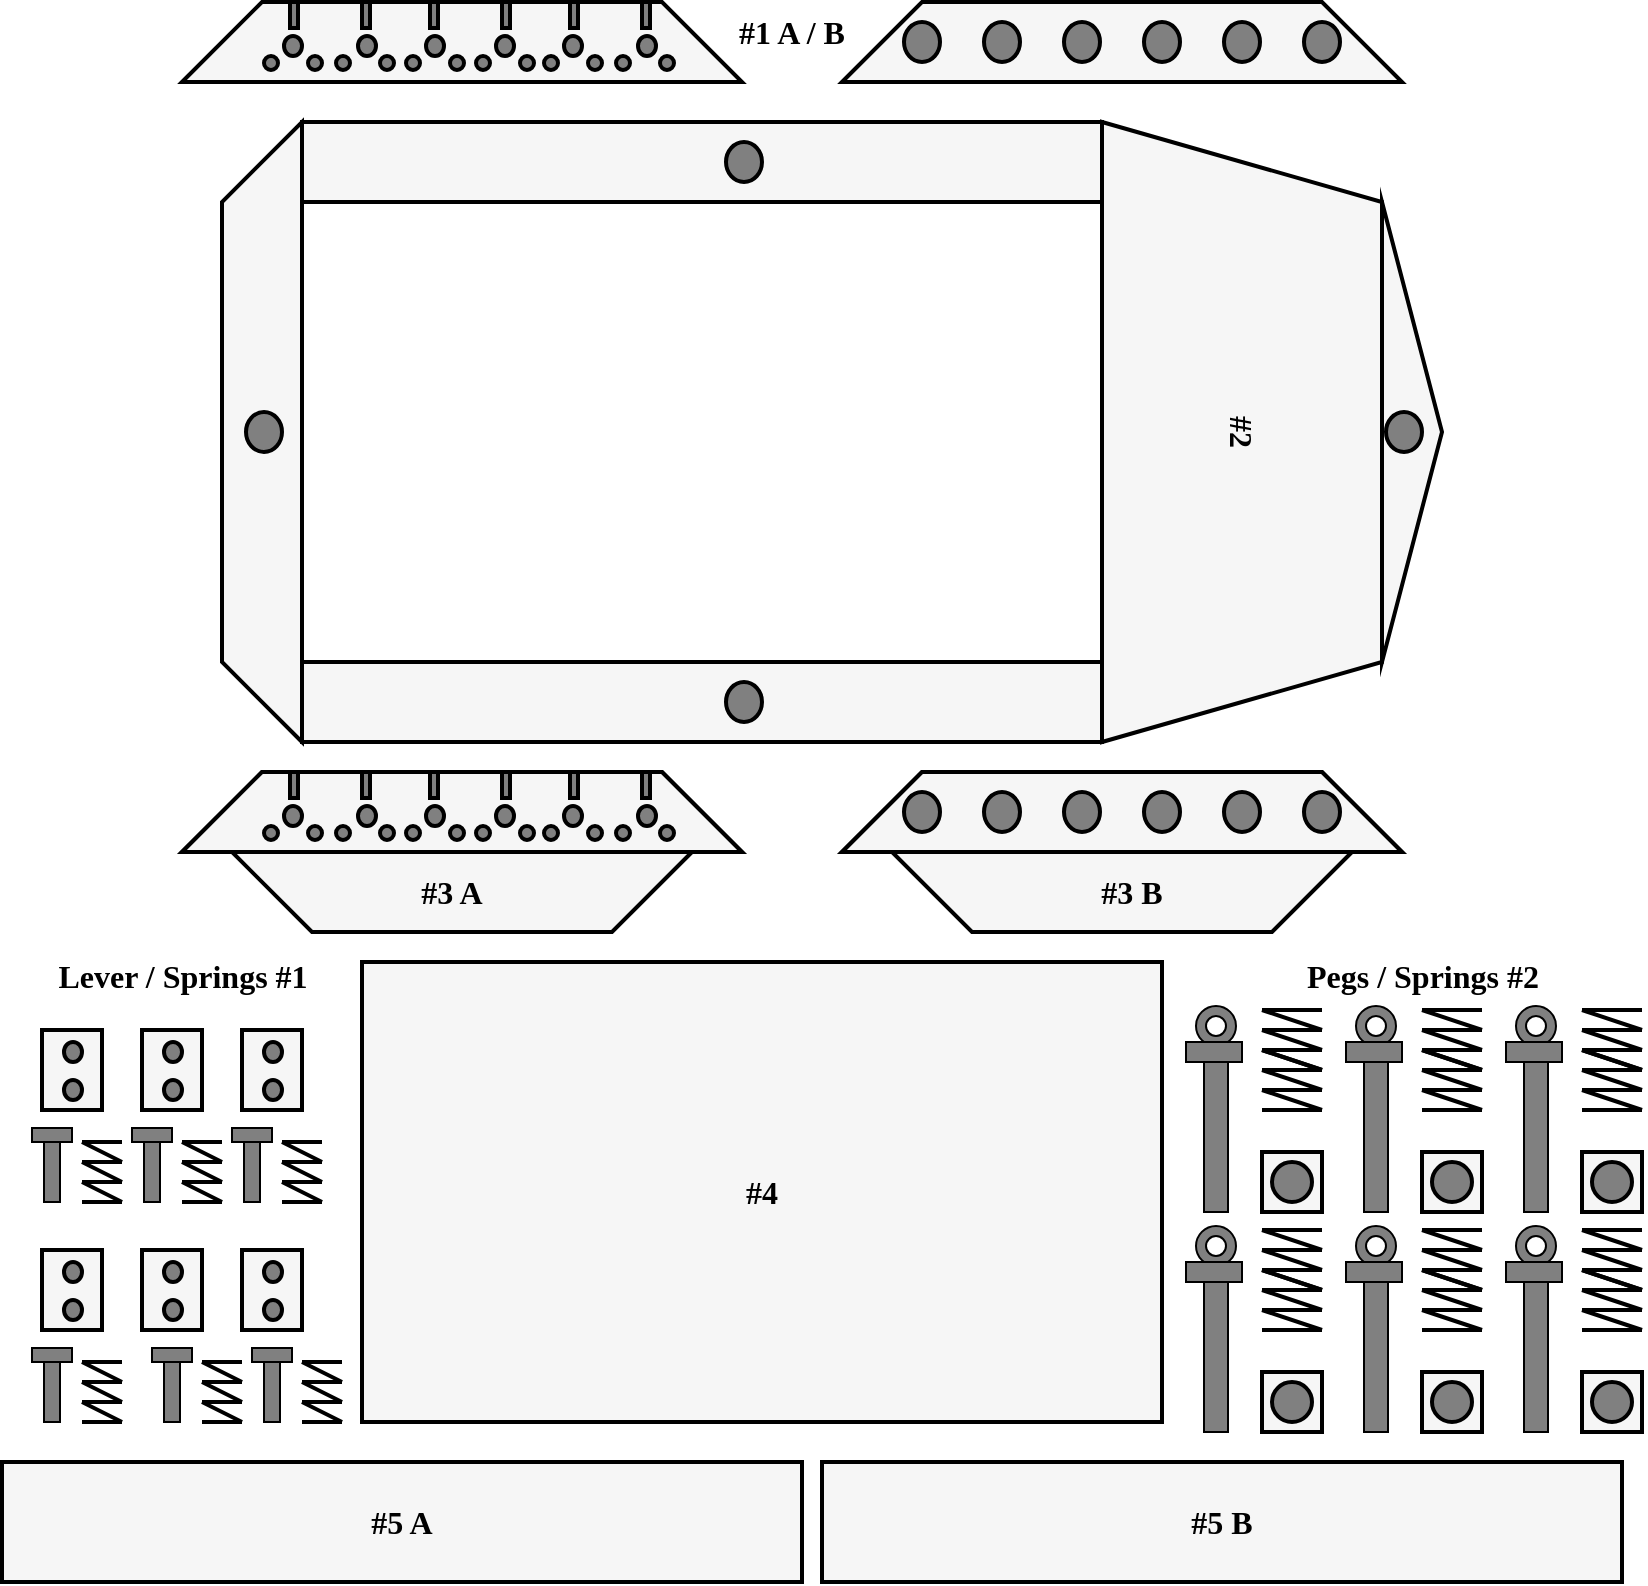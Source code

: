 <mxfile version="20.8.10" type="device"><diagram name="Page-1" id="Ir6spyQF9nFiTr5Vpi_w"><mxGraphModel dx="1480" dy="397" grid="0" gridSize="10" guides="1" tooltips="1" connect="1" arrows="1" fold="1" page="1" pageScale="1" pageWidth="827" pageHeight="1169" math="0" shadow="0"><root><mxCell id="0"/><mxCell id="1" parent="0"/><mxCell id="0n2QOb0fS4OJxRBw9uyb-188" value="" style="ellipse;whiteSpace=wrap;html=1;strokeColor=default;strokeWidth=1;fontFamily=Fira Code;fontSource=https%3A%2F%2Ffonts.googleapis.com%2Fcss%3Ffamily%3DFira%2BCode;fontSize=16;fillColor=#808080;" vertex="1" parent="1"><mxGeometry x="587" y="682" width="20" height="20" as="geometry"/></mxCell><mxCell id="0n2QOb0fS4OJxRBw9uyb-93" value="" style="rounded=0;whiteSpace=wrap;html=1;strokeWidth=2;fontFamily=Fira Code;fontSource=https%3A%2F%2Ffonts.googleapis.com%2Fcss%3Ffamily%3DFira%2BCode;fontSize=16;fillColor=#F6F6F6;" vertex="1" parent="1"><mxGeometry x="10" y="694" width="30" height="40" as="geometry"/></mxCell><mxCell id="0n2QOb0fS4OJxRBw9uyb-2" value="" style="shape=trapezoid;perimeter=trapezoidPerimeter;whiteSpace=wrap;html=1;fixedSize=1;size=40;strokeWidth=2;fillColor=#F6F6F6;fontSize=16;fontFamily=Fira Code;fontSource=https%3A%2F%2Ffonts.googleapis.com%2Fcss%3Ffamily%3DFira%2BCode;fontStyle=1" vertex="1" parent="1"><mxGeometry x="80" y="180" width="280" height="40" as="geometry"/></mxCell><mxCell id="0n2QOb0fS4OJxRBw9uyb-3" value="" style="shape=trapezoid;perimeter=trapezoidPerimeter;whiteSpace=wrap;html=1;fixedSize=1;size=40;strokeWidth=2;fillColor=#F6F6F6;fontSize=16;fontFamily=Fira Code;fontSource=https%3A%2F%2Ffonts.googleapis.com%2Fcss%3Ffamily%3DFira%2BCode;fontStyle=1" vertex="1" parent="1"><mxGeometry x="410" y="180" width="280" height="40" as="geometry"/></mxCell><mxCell id="0n2QOb0fS4OJxRBw9uyb-4" value="" style="shape=trapezoid;perimeter=trapezoidPerimeter;whiteSpace=wrap;html=1;fixedSize=1;size=40;strokeWidth=2;fillColor=#F6F6F6;rotation=-90;fontSize=16;fontFamily=Fira Code;fontSource=https%3A%2F%2Ffonts.googleapis.com%2Fcss%3Ffamily%3DFira%2BCode;fontStyle=1" vertex="1" parent="1"><mxGeometry x="-35" y="375" width="310" height="40" as="geometry"/></mxCell><mxCell id="0n2QOb0fS4OJxRBw9uyb-5" value="" style="rounded=0;whiteSpace=wrap;html=1;strokeWidth=2;fillColor=#F6F6F6;fontSize=16;fontFamily=Fira Code;fontSource=https%3A%2F%2Ffonts.googleapis.com%2Fcss%3Ffamily%3DFira%2BCode;fontStyle=1" vertex="1" parent="1"><mxGeometry x="140" y="240" width="400" height="40" as="geometry"/></mxCell><mxCell id="0n2QOb0fS4OJxRBw9uyb-7" value="" style="rounded=0;whiteSpace=wrap;html=1;strokeWidth=2;fillColor=#F6F6F6;fontSize=16;fontFamily=Fira Code;fontSource=https%3A%2F%2Ffonts.googleapis.com%2Fcss%3Ffamily%3DFira%2BCode;fontStyle=1" vertex="1" parent="1"><mxGeometry x="140" y="510" width="400" height="40" as="geometry"/></mxCell><mxCell id="0n2QOb0fS4OJxRBw9uyb-8" value="#2" style="shape=trapezoid;perimeter=trapezoidPerimeter;whiteSpace=wrap;html=1;fixedSize=1;size=40;strokeWidth=2;fillColor=#F6F6F6;rotation=90;fontSize=16;fontFamily=Fira Code;fontSource=https%3A%2F%2Ffonts.googleapis.com%2Fcss%3Ffamily%3DFira%2BCode;fontStyle=1" vertex="1" parent="1"><mxGeometry x="455" y="325" width="310" height="140" as="geometry"/></mxCell><mxCell id="0n2QOb0fS4OJxRBw9uyb-9" value="" style="triangle;whiteSpace=wrap;html=1;strokeWidth=2;fillColor=#F6F6F6;fontSize=16;fontFamily=Fira Code;fontSource=https%3A%2F%2Ffonts.googleapis.com%2Fcss%3Ffamily%3DFira%2BCode;fontStyle=1" vertex="1" parent="1"><mxGeometry x="680" y="280" width="30" height="230" as="geometry"/></mxCell><mxCell id="0n2QOb0fS4OJxRBw9uyb-10" value="#3 A" style="shape=trapezoid;perimeter=trapezoidPerimeter;whiteSpace=wrap;html=1;fixedSize=1;size=40;strokeWidth=2;fillColor=#F6F6F6;fontSize=16;fontFamily=Fira Code;fontSource=https%3A%2F%2Ffonts.googleapis.com%2Fcss%3Ffamily%3DFira%2BCode;fontStyle=1" vertex="1" parent="1"><mxGeometry x="80" y="565" width="280" height="40" as="geometry"/></mxCell><mxCell id="0n2QOb0fS4OJxRBw9uyb-11" value="" style="shape=trapezoid;perimeter=trapezoidPerimeter;whiteSpace=wrap;html=1;fixedSize=1;size=40;strokeWidth=2;fillColor=#F6F6F6;rotation=-180;fontSize=16;fontFamily=Fira Code;fontSource=https%3A%2F%2Ffonts.googleapis.com%2Fcss%3Ffamily%3DFira%2BCode;fontStyle=1" vertex="1" parent="1"><mxGeometry x="105" y="605" width="230" height="40" as="geometry"/></mxCell><mxCell id="0n2QOb0fS4OJxRBw9uyb-12" value="#3 B" style="shape=trapezoid;perimeter=trapezoidPerimeter;whiteSpace=wrap;html=1;fixedSize=1;size=40;strokeWidth=2;fillColor=#F6F6F6;fontSize=16;fontFamily=Fira Code;fontSource=https%3A%2F%2Ffonts.googleapis.com%2Fcss%3Ffamily%3DFira%2BCode;fontStyle=1" vertex="1" parent="1"><mxGeometry x="410" y="565" width="280" height="40" as="geometry"/></mxCell><mxCell id="0n2QOb0fS4OJxRBw9uyb-13" value="" style="shape=trapezoid;perimeter=trapezoidPerimeter;whiteSpace=wrap;html=1;fixedSize=1;size=40;strokeWidth=2;fillColor=#F6F6F6;rotation=-180;fontSize=16;fontFamily=Fira Code;fontSource=https%3A%2F%2Ffonts.googleapis.com%2Fcss%3Ffamily%3DFira%2BCode;fontStyle=1" vertex="1" parent="1"><mxGeometry x="435" y="605" width="230" height="40" as="geometry"/></mxCell><mxCell id="0n2QOb0fS4OJxRBw9uyb-15" value="#4" style="rounded=0;whiteSpace=wrap;html=1;strokeWidth=2;fillColor=#F6F6F6;fontSize=16;fontFamily=Fira Code;fontSource=https%3A%2F%2Ffonts.googleapis.com%2Fcss%3Ffamily%3DFira%2BCode;fontStyle=1" vertex="1" parent="1"><mxGeometry x="170" y="660" width="400" height="230" as="geometry"/></mxCell><mxCell id="0n2QOb0fS4OJxRBw9uyb-16" value="#5 A" style="rounded=0;whiteSpace=wrap;html=1;strokeWidth=2;fillColor=#F6F6F6;fontSize=16;fontFamily=Fira Code;fontSource=https%3A%2F%2Ffonts.googleapis.com%2Fcss%3Ffamily%3DFira%2BCode;fontStyle=1" vertex="1" parent="1"><mxGeometry x="-10" y="910" width="400" height="60" as="geometry"/></mxCell><mxCell id="0n2QOb0fS4OJxRBw9uyb-17" value="#5 B" style="rounded=0;whiteSpace=wrap;html=1;strokeWidth=2;fillColor=#F6F6F6;fontSize=16;fontFamily=Fira Code;fontSource=https%3A%2F%2Ffonts.googleapis.com%2Fcss%3Ffamily%3DFira%2BCode;fontStyle=1" vertex="1" parent="1"><mxGeometry x="400" y="910" width="400" height="60" as="geometry"/></mxCell><mxCell id="0n2QOb0fS4OJxRBw9uyb-18" value="" style="ellipse;whiteSpace=wrap;html=1;strokeWidth=2;fontFamily=Fira Code;fontSource=https%3A%2F%2Ffonts.googleapis.com%2Fcss%3Ffamily%3DFira%2BCode;fontSize=16;fillColor=#808080;" vertex="1" parent="1"><mxGeometry x="352" y="520" width="18" height="20" as="geometry"/></mxCell><mxCell id="0n2QOb0fS4OJxRBw9uyb-19" value="" style="ellipse;whiteSpace=wrap;html=1;strokeWidth=2;fontFamily=Fira Code;fontSource=https%3A%2F%2Ffonts.googleapis.com%2Fcss%3Ffamily%3DFira%2BCode;fontSize=16;fillColor=#808080;" vertex="1" parent="1"><mxGeometry x="352" y="250" width="18" height="20" as="geometry"/></mxCell><mxCell id="0n2QOb0fS4OJxRBw9uyb-20" value="" style="ellipse;whiteSpace=wrap;html=1;strokeWidth=2;fontFamily=Fira Code;fontSource=https%3A%2F%2Ffonts.googleapis.com%2Fcss%3Ffamily%3DFira%2BCode;fontSize=16;fillColor=#808080;" vertex="1" parent="1"><mxGeometry x="441" y="190" width="18" height="20" as="geometry"/></mxCell><mxCell id="0n2QOb0fS4OJxRBw9uyb-26" value="" style="ellipse;whiteSpace=wrap;html=1;strokeWidth=2;fontFamily=Fira Code;fontSource=https%3A%2F%2Ffonts.googleapis.com%2Fcss%3Ffamily%3DFira%2BCode;fontSize=16;fillColor=#808080;" vertex="1" parent="1"><mxGeometry x="481" y="190" width="18" height="20" as="geometry"/></mxCell><mxCell id="0n2QOb0fS4OJxRBw9uyb-27" value="" style="ellipse;whiteSpace=wrap;html=1;strokeWidth=2;fontFamily=Fira Code;fontSource=https%3A%2F%2Ffonts.googleapis.com%2Fcss%3Ffamily%3DFira%2BCode;fontSize=16;fillColor=#808080;" vertex="1" parent="1"><mxGeometry x="521" y="190" width="18" height="20" as="geometry"/></mxCell><mxCell id="0n2QOb0fS4OJxRBw9uyb-28" value="" style="ellipse;whiteSpace=wrap;html=1;strokeWidth=2;fontFamily=Fira Code;fontSource=https%3A%2F%2Ffonts.googleapis.com%2Fcss%3Ffamily%3DFira%2BCode;fontSize=16;fillColor=#808080;" vertex="1" parent="1"><mxGeometry x="561" y="190" width="18" height="20" as="geometry"/></mxCell><mxCell id="0n2QOb0fS4OJxRBw9uyb-29" value="" style="ellipse;whiteSpace=wrap;html=1;strokeWidth=2;fontFamily=Fira Code;fontSource=https%3A%2F%2Ffonts.googleapis.com%2Fcss%3Ffamily%3DFira%2BCode;fontSize=16;fillColor=#808080;" vertex="1" parent="1"><mxGeometry x="601" y="190" width="18" height="20" as="geometry"/></mxCell><mxCell id="0n2QOb0fS4OJxRBw9uyb-30" value="" style="ellipse;whiteSpace=wrap;html=1;strokeWidth=2;fontFamily=Fira Code;fontSource=https%3A%2F%2Ffonts.googleapis.com%2Fcss%3Ffamily%3DFira%2BCode;fontSize=16;fillColor=#808080;" vertex="1" parent="1"><mxGeometry x="641" y="190" width="18" height="20" as="geometry"/></mxCell><mxCell id="0n2QOb0fS4OJxRBw9uyb-31" value="" style="rounded=0;whiteSpace=wrap;html=1;strokeWidth=2;fontFamily=Fira Code;fontSource=https%3A%2F%2Ffonts.googleapis.com%2Fcss%3Ffamily%3DFira%2BCode;fontSize=16;fillColor=#808080;" vertex="1" parent="1"><mxGeometry x="134" y="180" width="4" height="13" as="geometry"/></mxCell><mxCell id="0n2QOb0fS4OJxRBw9uyb-32" value="" style="rounded=0;whiteSpace=wrap;html=1;strokeWidth=2;fontFamily=Fira Code;fontSource=https%3A%2F%2Ffonts.googleapis.com%2Fcss%3Ffamily%3DFira%2BCode;fontSize=16;fillColor=#808080;" vertex="1" parent="1"><mxGeometry x="170" y="180" width="4" height="13" as="geometry"/></mxCell><mxCell id="0n2QOb0fS4OJxRBw9uyb-33" value="" style="rounded=0;whiteSpace=wrap;html=1;strokeWidth=2;fontFamily=Fira Code;fontSource=https%3A%2F%2Ffonts.googleapis.com%2Fcss%3Ffamily%3DFira%2BCode;fontSize=16;fillColor=#808080;" vertex="1" parent="1"><mxGeometry x="204" y="180" width="4" height="13" as="geometry"/></mxCell><mxCell id="0n2QOb0fS4OJxRBw9uyb-34" value="" style="rounded=0;whiteSpace=wrap;html=1;strokeWidth=2;fontFamily=Fira Code;fontSource=https%3A%2F%2Ffonts.googleapis.com%2Fcss%3Ffamily%3DFira%2BCode;fontSize=16;fillColor=#808080;" vertex="1" parent="1"><mxGeometry x="240" y="180" width="4" height="13" as="geometry"/></mxCell><mxCell id="0n2QOb0fS4OJxRBw9uyb-35" value="" style="rounded=0;whiteSpace=wrap;html=1;strokeWidth=2;fontFamily=Fira Code;fontSource=https%3A%2F%2Ffonts.googleapis.com%2Fcss%3Ffamily%3DFira%2BCode;fontSize=16;fillColor=#808080;" vertex="1" parent="1"><mxGeometry x="274" y="180" width="4" height="13" as="geometry"/></mxCell><mxCell id="0n2QOb0fS4OJxRBw9uyb-36" value="" style="rounded=0;whiteSpace=wrap;html=1;strokeWidth=2;fontFamily=Fira Code;fontSource=https%3A%2F%2Ffonts.googleapis.com%2Fcss%3Ffamily%3DFira%2BCode;fontSize=16;fillColor=#808080;" vertex="1" parent="1"><mxGeometry x="310" y="180" width="4" height="13" as="geometry"/></mxCell><mxCell id="0n2QOb0fS4OJxRBw9uyb-38" value="" style="ellipse;whiteSpace=wrap;html=1;strokeWidth=2;fontFamily=Fira Code;fontSource=https%3A%2F%2Ffonts.googleapis.com%2Fcss%3Ffamily%3DFira%2BCode;fontSize=16;fillColor=#808080;" vertex="1" parent="1"><mxGeometry x="131" y="197" width="9" height="10" as="geometry"/></mxCell><mxCell id="0n2QOb0fS4OJxRBw9uyb-39" value="" style="ellipse;whiteSpace=wrap;html=1;strokeWidth=2;fontFamily=Fira Code;fontSource=https%3A%2F%2Ffonts.googleapis.com%2Fcss%3Ffamily%3DFira%2BCode;fontSize=16;fillColor=#808080;" vertex="1" parent="1"><mxGeometry x="168" y="197" width="9" height="10" as="geometry"/></mxCell><mxCell id="0n2QOb0fS4OJxRBw9uyb-40" value="" style="ellipse;whiteSpace=wrap;html=1;strokeWidth=2;fontFamily=Fira Code;fontSource=https%3A%2F%2Ffonts.googleapis.com%2Fcss%3Ffamily%3DFira%2BCode;fontSize=16;fillColor=#808080;" vertex="1" parent="1"><mxGeometry x="202" y="197" width="9" height="10" as="geometry"/></mxCell><mxCell id="0n2QOb0fS4OJxRBw9uyb-41" value="" style="ellipse;whiteSpace=wrap;html=1;strokeWidth=2;fontFamily=Fira Code;fontSource=https%3A%2F%2Ffonts.googleapis.com%2Fcss%3Ffamily%3DFira%2BCode;fontSize=16;fillColor=#808080;" vertex="1" parent="1"><mxGeometry x="237" y="197" width="9" height="10" as="geometry"/></mxCell><mxCell id="0n2QOb0fS4OJxRBw9uyb-44" value="" style="ellipse;whiteSpace=wrap;html=1;strokeWidth=2;fontFamily=Fira Code;fontSource=https%3A%2F%2Ffonts.googleapis.com%2Fcss%3Ffamily%3DFira%2BCode;fontSize=16;fillColor=#808080;" vertex="1" parent="1"><mxGeometry x="271" y="197" width="9" height="10" as="geometry"/></mxCell><mxCell id="0n2QOb0fS4OJxRBw9uyb-45" value="" style="ellipse;whiteSpace=wrap;html=1;strokeWidth=2;fontFamily=Fira Code;fontSource=https%3A%2F%2Ffonts.googleapis.com%2Fcss%3Ffamily%3DFira%2BCode;fontSize=16;fillColor=#808080;" vertex="1" parent="1"><mxGeometry x="308" y="197" width="9" height="10" as="geometry"/></mxCell><mxCell id="0n2QOb0fS4OJxRBw9uyb-46" value="" style="ellipse;whiteSpace=wrap;html=1;strokeWidth=2;fontFamily=Fira Code;fontSource=https%3A%2F%2Ffonts.googleapis.com%2Fcss%3Ffamily%3DFira%2BCode;fontSize=16;fillColor=#808080;" vertex="1" parent="1"><mxGeometry x="121" y="207" width="7" height="7" as="geometry"/></mxCell><mxCell id="0n2QOb0fS4OJxRBw9uyb-47" value="" style="ellipse;whiteSpace=wrap;html=1;strokeWidth=2;fontFamily=Fira Code;fontSource=https%3A%2F%2Ffonts.googleapis.com%2Fcss%3Ffamily%3DFira%2BCode;fontSize=16;fillColor=#808080;" vertex="1" parent="1"><mxGeometry x="143" y="207" width="7" height="7" as="geometry"/></mxCell><mxCell id="0n2QOb0fS4OJxRBw9uyb-48" value="" style="ellipse;whiteSpace=wrap;html=1;strokeWidth=2;fontFamily=Fira Code;fontSource=https%3A%2F%2Ffonts.googleapis.com%2Fcss%3Ffamily%3DFira%2BCode;fontSize=16;fillColor=#808080;" vertex="1" parent="1"><mxGeometry x="157" y="207" width="7" height="7" as="geometry"/></mxCell><mxCell id="0n2QOb0fS4OJxRBw9uyb-49" value="" style="ellipse;whiteSpace=wrap;html=1;strokeWidth=2;fontFamily=Fira Code;fontSource=https%3A%2F%2Ffonts.googleapis.com%2Fcss%3Ffamily%3DFira%2BCode;fontSize=16;fillColor=#808080;" vertex="1" parent="1"><mxGeometry x="179" y="207" width="7" height="7" as="geometry"/></mxCell><mxCell id="0n2QOb0fS4OJxRBw9uyb-50" value="" style="ellipse;whiteSpace=wrap;html=1;strokeWidth=2;fontFamily=Fira Code;fontSource=https%3A%2F%2Ffonts.googleapis.com%2Fcss%3Ffamily%3DFira%2BCode;fontSize=16;fillColor=#808080;" vertex="1" parent="1"><mxGeometry x="192" y="207" width="7" height="7" as="geometry"/></mxCell><mxCell id="0n2QOb0fS4OJxRBw9uyb-51" value="" style="ellipse;whiteSpace=wrap;html=1;strokeWidth=2;fontFamily=Fira Code;fontSource=https%3A%2F%2Ffonts.googleapis.com%2Fcss%3Ffamily%3DFira%2BCode;fontSize=16;fillColor=#808080;" vertex="1" parent="1"><mxGeometry x="214" y="207" width="7" height="7" as="geometry"/></mxCell><mxCell id="0n2QOb0fS4OJxRBw9uyb-52" value="" style="ellipse;whiteSpace=wrap;html=1;strokeWidth=2;fontFamily=Fira Code;fontSource=https%3A%2F%2Ffonts.googleapis.com%2Fcss%3Ffamily%3DFira%2BCode;fontSize=16;fillColor=#808080;" vertex="1" parent="1"><mxGeometry x="227" y="207" width="7" height="7" as="geometry"/></mxCell><mxCell id="0n2QOb0fS4OJxRBw9uyb-53" value="" style="ellipse;whiteSpace=wrap;html=1;strokeWidth=2;fontFamily=Fira Code;fontSource=https%3A%2F%2Ffonts.googleapis.com%2Fcss%3Ffamily%3DFira%2BCode;fontSize=16;fillColor=#808080;" vertex="1" parent="1"><mxGeometry x="249" y="207" width="7" height="7" as="geometry"/></mxCell><mxCell id="0n2QOb0fS4OJxRBw9uyb-54" value="" style="ellipse;whiteSpace=wrap;html=1;strokeWidth=2;fontFamily=Fira Code;fontSource=https%3A%2F%2Ffonts.googleapis.com%2Fcss%3Ffamily%3DFira%2BCode;fontSize=16;fillColor=#808080;" vertex="1" parent="1"><mxGeometry x="261" y="207" width="7" height="7" as="geometry"/></mxCell><mxCell id="0n2QOb0fS4OJxRBw9uyb-55" value="" style="ellipse;whiteSpace=wrap;html=1;strokeWidth=2;fontFamily=Fira Code;fontSource=https%3A%2F%2Ffonts.googleapis.com%2Fcss%3Ffamily%3DFira%2BCode;fontSize=16;fillColor=#808080;" vertex="1" parent="1"><mxGeometry x="283" y="207" width="7" height="7" as="geometry"/></mxCell><mxCell id="0n2QOb0fS4OJxRBw9uyb-56" value="" style="ellipse;whiteSpace=wrap;html=1;strokeWidth=2;fontFamily=Fira Code;fontSource=https%3A%2F%2Ffonts.googleapis.com%2Fcss%3Ffamily%3DFira%2BCode;fontSize=16;fillColor=#808080;" vertex="1" parent="1"><mxGeometry x="297" y="207" width="7" height="7" as="geometry"/></mxCell><mxCell id="0n2QOb0fS4OJxRBw9uyb-57" value="" style="ellipse;whiteSpace=wrap;html=1;strokeWidth=2;fontFamily=Fira Code;fontSource=https%3A%2F%2Ffonts.googleapis.com%2Fcss%3Ffamily%3DFira%2BCode;fontSize=16;fillColor=#808080;" vertex="1" parent="1"><mxGeometry x="319" y="207" width="7" height="7" as="geometry"/></mxCell><mxCell id="0n2QOb0fS4OJxRBw9uyb-58" value="" style="ellipse;whiteSpace=wrap;html=1;strokeWidth=2;fontFamily=Fira Code;fontSource=https%3A%2F%2Ffonts.googleapis.com%2Fcss%3Ffamily%3DFira%2BCode;fontSize=16;fillColor=#808080;" vertex="1" parent="1"><mxGeometry x="682" y="385" width="18" height="20" as="geometry"/></mxCell><mxCell id="0n2QOb0fS4OJxRBw9uyb-59" value="" style="ellipse;whiteSpace=wrap;html=1;strokeWidth=2;fontFamily=Fira Code;fontSource=https%3A%2F%2Ffonts.googleapis.com%2Fcss%3Ffamily%3DFira%2BCode;fontSize=16;fillColor=#808080;" vertex="1" parent="1"><mxGeometry x="112" y="385" width="18" height="20" as="geometry"/></mxCell><mxCell id="0n2QOb0fS4OJxRBw9uyb-60" value="" style="shape=trapezoid;perimeter=trapezoidPerimeter;whiteSpace=wrap;html=1;fixedSize=1;size=40;strokeWidth=2;fillColor=#F6F6F6;fontSize=16;fontFamily=Fira Code;fontSource=https%3A%2F%2Ffonts.googleapis.com%2Fcss%3Ffamily%3DFira%2BCode;fontStyle=1" vertex="1" parent="1"><mxGeometry x="80" y="565" width="280" height="40" as="geometry"/></mxCell><mxCell id="0n2QOb0fS4OJxRBw9uyb-61" value="" style="rounded=0;whiteSpace=wrap;html=1;strokeWidth=2;fontFamily=Fira Code;fontSource=https%3A%2F%2Ffonts.googleapis.com%2Fcss%3Ffamily%3DFira%2BCode;fontSize=16;fillColor=#808080;" vertex="1" parent="1"><mxGeometry x="134" y="565" width="4" height="13" as="geometry"/></mxCell><mxCell id="0n2QOb0fS4OJxRBw9uyb-62" value="" style="rounded=0;whiteSpace=wrap;html=1;strokeWidth=2;fontFamily=Fira Code;fontSource=https%3A%2F%2Ffonts.googleapis.com%2Fcss%3Ffamily%3DFira%2BCode;fontSize=16;fillColor=#808080;" vertex="1" parent="1"><mxGeometry x="170" y="565" width="4" height="13" as="geometry"/></mxCell><mxCell id="0n2QOb0fS4OJxRBw9uyb-63" value="" style="rounded=0;whiteSpace=wrap;html=1;strokeWidth=2;fontFamily=Fira Code;fontSource=https%3A%2F%2Ffonts.googleapis.com%2Fcss%3Ffamily%3DFira%2BCode;fontSize=16;fillColor=#808080;" vertex="1" parent="1"><mxGeometry x="204" y="565" width="4" height="13" as="geometry"/></mxCell><mxCell id="0n2QOb0fS4OJxRBw9uyb-64" value="" style="rounded=0;whiteSpace=wrap;html=1;strokeWidth=2;fontFamily=Fira Code;fontSource=https%3A%2F%2Ffonts.googleapis.com%2Fcss%3Ffamily%3DFira%2BCode;fontSize=16;fillColor=#808080;" vertex="1" parent="1"><mxGeometry x="240" y="565" width="4" height="13" as="geometry"/></mxCell><mxCell id="0n2QOb0fS4OJxRBw9uyb-65" value="" style="rounded=0;whiteSpace=wrap;html=1;strokeWidth=2;fontFamily=Fira Code;fontSource=https%3A%2F%2Ffonts.googleapis.com%2Fcss%3Ffamily%3DFira%2BCode;fontSize=16;fillColor=#808080;" vertex="1" parent="1"><mxGeometry x="274" y="565" width="4" height="13" as="geometry"/></mxCell><mxCell id="0n2QOb0fS4OJxRBw9uyb-66" value="" style="rounded=0;whiteSpace=wrap;html=1;strokeWidth=2;fontFamily=Fira Code;fontSource=https%3A%2F%2Ffonts.googleapis.com%2Fcss%3Ffamily%3DFira%2BCode;fontSize=16;fillColor=#808080;" vertex="1" parent="1"><mxGeometry x="310" y="565" width="4" height="13" as="geometry"/></mxCell><mxCell id="0n2QOb0fS4OJxRBw9uyb-67" value="" style="ellipse;whiteSpace=wrap;html=1;strokeWidth=2;fontFamily=Fira Code;fontSource=https%3A%2F%2Ffonts.googleapis.com%2Fcss%3Ffamily%3DFira%2BCode;fontSize=16;fillColor=#808080;" vertex="1" parent="1"><mxGeometry x="131" y="582" width="9" height="10" as="geometry"/></mxCell><mxCell id="0n2QOb0fS4OJxRBw9uyb-68" value="" style="ellipse;whiteSpace=wrap;html=1;strokeWidth=2;fontFamily=Fira Code;fontSource=https%3A%2F%2Ffonts.googleapis.com%2Fcss%3Ffamily%3DFira%2BCode;fontSize=16;fillColor=#808080;" vertex="1" parent="1"><mxGeometry x="168" y="582" width="9" height="10" as="geometry"/></mxCell><mxCell id="0n2QOb0fS4OJxRBw9uyb-69" value="" style="ellipse;whiteSpace=wrap;html=1;strokeWidth=2;fontFamily=Fira Code;fontSource=https%3A%2F%2Ffonts.googleapis.com%2Fcss%3Ffamily%3DFira%2BCode;fontSize=16;fillColor=#808080;" vertex="1" parent="1"><mxGeometry x="202" y="582" width="9" height="10" as="geometry"/></mxCell><mxCell id="0n2QOb0fS4OJxRBw9uyb-70" value="" style="ellipse;whiteSpace=wrap;html=1;strokeWidth=2;fontFamily=Fira Code;fontSource=https%3A%2F%2Ffonts.googleapis.com%2Fcss%3Ffamily%3DFira%2BCode;fontSize=16;fillColor=#808080;" vertex="1" parent="1"><mxGeometry x="237" y="582" width="9" height="10" as="geometry"/></mxCell><mxCell id="0n2QOb0fS4OJxRBw9uyb-71" value="" style="ellipse;whiteSpace=wrap;html=1;strokeWidth=2;fontFamily=Fira Code;fontSource=https%3A%2F%2Ffonts.googleapis.com%2Fcss%3Ffamily%3DFira%2BCode;fontSize=16;fillColor=#808080;" vertex="1" parent="1"><mxGeometry x="271" y="582" width="9" height="10" as="geometry"/></mxCell><mxCell id="0n2QOb0fS4OJxRBw9uyb-72" value="" style="ellipse;whiteSpace=wrap;html=1;strokeWidth=2;fontFamily=Fira Code;fontSource=https%3A%2F%2Ffonts.googleapis.com%2Fcss%3Ffamily%3DFira%2BCode;fontSize=16;fillColor=#808080;" vertex="1" parent="1"><mxGeometry x="308" y="582" width="9" height="10" as="geometry"/></mxCell><mxCell id="0n2QOb0fS4OJxRBw9uyb-73" value="" style="ellipse;whiteSpace=wrap;html=1;strokeWidth=2;fontFamily=Fira Code;fontSource=https%3A%2F%2Ffonts.googleapis.com%2Fcss%3Ffamily%3DFira%2BCode;fontSize=16;fillColor=#808080;" vertex="1" parent="1"><mxGeometry x="121" y="592" width="7" height="7" as="geometry"/></mxCell><mxCell id="0n2QOb0fS4OJxRBw9uyb-74" value="" style="ellipse;whiteSpace=wrap;html=1;strokeWidth=2;fontFamily=Fira Code;fontSource=https%3A%2F%2Ffonts.googleapis.com%2Fcss%3Ffamily%3DFira%2BCode;fontSize=16;fillColor=#808080;" vertex="1" parent="1"><mxGeometry x="143" y="592" width="7" height="7" as="geometry"/></mxCell><mxCell id="0n2QOb0fS4OJxRBw9uyb-75" value="" style="ellipse;whiteSpace=wrap;html=1;strokeWidth=2;fontFamily=Fira Code;fontSource=https%3A%2F%2Ffonts.googleapis.com%2Fcss%3Ffamily%3DFira%2BCode;fontSize=16;fillColor=#808080;" vertex="1" parent="1"><mxGeometry x="157" y="592" width="7" height="7" as="geometry"/></mxCell><mxCell id="0n2QOb0fS4OJxRBw9uyb-76" value="" style="ellipse;whiteSpace=wrap;html=1;strokeWidth=2;fontFamily=Fira Code;fontSource=https%3A%2F%2Ffonts.googleapis.com%2Fcss%3Ffamily%3DFira%2BCode;fontSize=16;fillColor=#808080;" vertex="1" parent="1"><mxGeometry x="179" y="592" width="7" height="7" as="geometry"/></mxCell><mxCell id="0n2QOb0fS4OJxRBw9uyb-77" value="" style="ellipse;whiteSpace=wrap;html=1;strokeWidth=2;fontFamily=Fira Code;fontSource=https%3A%2F%2Ffonts.googleapis.com%2Fcss%3Ffamily%3DFira%2BCode;fontSize=16;fillColor=#808080;" vertex="1" parent="1"><mxGeometry x="192" y="592" width="7" height="7" as="geometry"/></mxCell><mxCell id="0n2QOb0fS4OJxRBw9uyb-78" value="" style="ellipse;whiteSpace=wrap;html=1;strokeWidth=2;fontFamily=Fira Code;fontSource=https%3A%2F%2Ffonts.googleapis.com%2Fcss%3Ffamily%3DFira%2BCode;fontSize=16;fillColor=#808080;" vertex="1" parent="1"><mxGeometry x="214" y="592" width="7" height="7" as="geometry"/></mxCell><mxCell id="0n2QOb0fS4OJxRBw9uyb-79" value="" style="ellipse;whiteSpace=wrap;html=1;strokeWidth=2;fontFamily=Fira Code;fontSource=https%3A%2F%2Ffonts.googleapis.com%2Fcss%3Ffamily%3DFira%2BCode;fontSize=16;fillColor=#808080;" vertex="1" parent="1"><mxGeometry x="227" y="592" width="7" height="7" as="geometry"/></mxCell><mxCell id="0n2QOb0fS4OJxRBw9uyb-80" value="" style="ellipse;whiteSpace=wrap;html=1;strokeWidth=2;fontFamily=Fira Code;fontSource=https%3A%2F%2Ffonts.googleapis.com%2Fcss%3Ffamily%3DFira%2BCode;fontSize=16;fillColor=#808080;" vertex="1" parent="1"><mxGeometry x="249" y="592" width="7" height="7" as="geometry"/></mxCell><mxCell id="0n2QOb0fS4OJxRBw9uyb-81" value="" style="ellipse;whiteSpace=wrap;html=1;strokeWidth=2;fontFamily=Fira Code;fontSource=https%3A%2F%2Ffonts.googleapis.com%2Fcss%3Ffamily%3DFira%2BCode;fontSize=16;fillColor=#808080;" vertex="1" parent="1"><mxGeometry x="261" y="592" width="7" height="7" as="geometry"/></mxCell><mxCell id="0n2QOb0fS4OJxRBw9uyb-82" value="" style="ellipse;whiteSpace=wrap;html=1;strokeWidth=2;fontFamily=Fira Code;fontSource=https%3A%2F%2Ffonts.googleapis.com%2Fcss%3Ffamily%3DFira%2BCode;fontSize=16;fillColor=#808080;" vertex="1" parent="1"><mxGeometry x="283" y="592" width="7" height="7" as="geometry"/></mxCell><mxCell id="0n2QOb0fS4OJxRBw9uyb-83" value="" style="ellipse;whiteSpace=wrap;html=1;strokeWidth=2;fontFamily=Fira Code;fontSource=https%3A%2F%2Ffonts.googleapis.com%2Fcss%3Ffamily%3DFira%2BCode;fontSize=16;fillColor=#808080;" vertex="1" parent="1"><mxGeometry x="297" y="592" width="7" height="7" as="geometry"/></mxCell><mxCell id="0n2QOb0fS4OJxRBw9uyb-84" value="" style="ellipse;whiteSpace=wrap;html=1;strokeWidth=2;fontFamily=Fira Code;fontSource=https%3A%2F%2Ffonts.googleapis.com%2Fcss%3Ffamily%3DFira%2BCode;fontSize=16;fillColor=#808080;" vertex="1" parent="1"><mxGeometry x="319" y="592" width="7" height="7" as="geometry"/></mxCell><mxCell id="0n2QOb0fS4OJxRBw9uyb-85" value="" style="shape=trapezoid;perimeter=trapezoidPerimeter;whiteSpace=wrap;html=1;fixedSize=1;size=40;strokeWidth=2;fillColor=#F6F6F6;fontSize=16;fontFamily=Fira Code;fontSource=https%3A%2F%2Ffonts.googleapis.com%2Fcss%3Ffamily%3DFira%2BCode;fontStyle=1" vertex="1" parent="1"><mxGeometry x="410" y="565" width="280" height="40" as="geometry"/></mxCell><mxCell id="0n2QOb0fS4OJxRBw9uyb-86" value="" style="ellipse;whiteSpace=wrap;html=1;strokeWidth=2;fontFamily=Fira Code;fontSource=https%3A%2F%2Ffonts.googleapis.com%2Fcss%3Ffamily%3DFira%2BCode;fontSize=16;fillColor=#808080;" vertex="1" parent="1"><mxGeometry x="441" y="575" width="18" height="20" as="geometry"/></mxCell><mxCell id="0n2QOb0fS4OJxRBw9uyb-87" value="" style="ellipse;whiteSpace=wrap;html=1;strokeWidth=2;fontFamily=Fira Code;fontSource=https%3A%2F%2Ffonts.googleapis.com%2Fcss%3Ffamily%3DFira%2BCode;fontSize=16;fillColor=#808080;" vertex="1" parent="1"><mxGeometry x="481" y="575" width="18" height="20" as="geometry"/></mxCell><mxCell id="0n2QOb0fS4OJxRBw9uyb-88" value="" style="ellipse;whiteSpace=wrap;html=1;strokeWidth=2;fontFamily=Fira Code;fontSource=https%3A%2F%2Ffonts.googleapis.com%2Fcss%3Ffamily%3DFira%2BCode;fontSize=16;fillColor=#808080;" vertex="1" parent="1"><mxGeometry x="521" y="575" width="18" height="20" as="geometry"/></mxCell><mxCell id="0n2QOb0fS4OJxRBw9uyb-89" value="" style="ellipse;whiteSpace=wrap;html=1;strokeWidth=2;fontFamily=Fira Code;fontSource=https%3A%2F%2Ffonts.googleapis.com%2Fcss%3Ffamily%3DFira%2BCode;fontSize=16;fillColor=#808080;" vertex="1" parent="1"><mxGeometry x="561" y="575" width="18" height="20" as="geometry"/></mxCell><mxCell id="0n2QOb0fS4OJxRBw9uyb-90" value="" style="ellipse;whiteSpace=wrap;html=1;strokeWidth=2;fontFamily=Fira Code;fontSource=https%3A%2F%2Ffonts.googleapis.com%2Fcss%3Ffamily%3DFira%2BCode;fontSize=16;fillColor=#808080;" vertex="1" parent="1"><mxGeometry x="601" y="575" width="18" height="20" as="geometry"/></mxCell><mxCell id="0n2QOb0fS4OJxRBw9uyb-91" value="" style="ellipse;whiteSpace=wrap;html=1;strokeWidth=2;fontFamily=Fira Code;fontSource=https%3A%2F%2Ffonts.googleapis.com%2Fcss%3Ffamily%3DFira%2BCode;fontSize=16;fillColor=#808080;" vertex="1" parent="1"><mxGeometry x="641" y="575" width="18" height="20" as="geometry"/></mxCell><mxCell id="0n2QOb0fS4OJxRBw9uyb-92" value="" style="ellipse;whiteSpace=wrap;html=1;strokeWidth=2;fontFamily=Fira Code;fontSource=https%3A%2F%2Ffonts.googleapis.com%2Fcss%3Ffamily%3DFira%2BCode;fontSize=16;fillColor=#808080;" vertex="1" parent="1"><mxGeometry x="21" y="700" width="9" height="10" as="geometry"/></mxCell><mxCell id="0n2QOb0fS4OJxRBw9uyb-94" value="" style="ellipse;whiteSpace=wrap;html=1;strokeWidth=2;fontFamily=Fira Code;fontSource=https%3A%2F%2Ffonts.googleapis.com%2Fcss%3Ffamily%3DFira%2BCode;fontSize=16;fillColor=#808080;" vertex="1" parent="1"><mxGeometry x="21" y="719" width="9" height="10" as="geometry"/></mxCell><mxCell id="0n2QOb0fS4OJxRBw9uyb-95" value="" style="rounded=0;whiteSpace=wrap;html=1;strokeWidth=2;fontFamily=Fira Code;fontSource=https%3A%2F%2Ffonts.googleapis.com%2Fcss%3Ffamily%3DFira%2BCode;fontSize=16;fillColor=#F6F6F6;" vertex="1" parent="1"><mxGeometry x="60" y="694" width="30" height="40" as="geometry"/></mxCell><mxCell id="0n2QOb0fS4OJxRBw9uyb-96" value="" style="ellipse;whiteSpace=wrap;html=1;strokeWidth=2;fontFamily=Fira Code;fontSource=https%3A%2F%2Ffonts.googleapis.com%2Fcss%3Ffamily%3DFira%2BCode;fontSize=16;fillColor=#808080;" vertex="1" parent="1"><mxGeometry x="71" y="700" width="9" height="10" as="geometry"/></mxCell><mxCell id="0n2QOb0fS4OJxRBw9uyb-97" value="" style="ellipse;whiteSpace=wrap;html=1;strokeWidth=2;fontFamily=Fira Code;fontSource=https%3A%2F%2Ffonts.googleapis.com%2Fcss%3Ffamily%3DFira%2BCode;fontSize=16;fillColor=#808080;" vertex="1" parent="1"><mxGeometry x="71" y="719" width="9" height="10" as="geometry"/></mxCell><mxCell id="0n2QOb0fS4OJxRBw9uyb-98" value="" style="rounded=0;whiteSpace=wrap;html=1;strokeWidth=2;fontFamily=Fira Code;fontSource=https%3A%2F%2Ffonts.googleapis.com%2Fcss%3Ffamily%3DFira%2BCode;fontSize=16;fillColor=#F6F6F6;" vertex="1" parent="1"><mxGeometry x="110" y="694" width="30" height="40" as="geometry"/></mxCell><mxCell id="0n2QOb0fS4OJxRBw9uyb-99" value="" style="ellipse;whiteSpace=wrap;html=1;strokeWidth=2;fontFamily=Fira Code;fontSource=https%3A%2F%2Ffonts.googleapis.com%2Fcss%3Ffamily%3DFira%2BCode;fontSize=16;fillColor=#808080;" vertex="1" parent="1"><mxGeometry x="121" y="700" width="9" height="10" as="geometry"/></mxCell><mxCell id="0n2QOb0fS4OJxRBw9uyb-100" value="" style="ellipse;whiteSpace=wrap;html=1;strokeWidth=2;fontFamily=Fira Code;fontSource=https%3A%2F%2Ffonts.googleapis.com%2Fcss%3Ffamily%3DFira%2BCode;fontSize=16;fillColor=#808080;" vertex="1" parent="1"><mxGeometry x="121" y="719" width="9" height="10" as="geometry"/></mxCell><mxCell id="0n2QOb0fS4OJxRBw9uyb-101" value="" style="rounded=0;whiteSpace=wrap;html=1;strokeWidth=2;fontFamily=Fira Code;fontSource=https%3A%2F%2Ffonts.googleapis.com%2Fcss%3Ffamily%3DFira%2BCode;fontSize=16;fillColor=#F6F6F6;" vertex="1" parent="1"><mxGeometry x="10" y="804" width="30" height="40" as="geometry"/></mxCell><mxCell id="0n2QOb0fS4OJxRBw9uyb-102" value="" style="ellipse;whiteSpace=wrap;html=1;strokeWidth=2;fontFamily=Fira Code;fontSource=https%3A%2F%2Ffonts.googleapis.com%2Fcss%3Ffamily%3DFira%2BCode;fontSize=16;fillColor=#808080;" vertex="1" parent="1"><mxGeometry x="21" y="810" width="9" height="10" as="geometry"/></mxCell><mxCell id="0n2QOb0fS4OJxRBw9uyb-103" value="" style="ellipse;whiteSpace=wrap;html=1;strokeWidth=2;fontFamily=Fira Code;fontSource=https%3A%2F%2Ffonts.googleapis.com%2Fcss%3Ffamily%3DFira%2BCode;fontSize=16;fillColor=#808080;" vertex="1" parent="1"><mxGeometry x="21" y="829" width="9" height="10" as="geometry"/></mxCell><mxCell id="0n2QOb0fS4OJxRBw9uyb-104" value="" style="rounded=0;whiteSpace=wrap;html=1;strokeWidth=2;fontFamily=Fira Code;fontSource=https%3A%2F%2Ffonts.googleapis.com%2Fcss%3Ffamily%3DFira%2BCode;fontSize=16;fillColor=#F6F6F6;" vertex="1" parent="1"><mxGeometry x="60" y="804" width="30" height="40" as="geometry"/></mxCell><mxCell id="0n2QOb0fS4OJxRBw9uyb-105" value="" style="ellipse;whiteSpace=wrap;html=1;strokeWidth=2;fontFamily=Fira Code;fontSource=https%3A%2F%2Ffonts.googleapis.com%2Fcss%3Ffamily%3DFira%2BCode;fontSize=16;fillColor=#808080;" vertex="1" parent="1"><mxGeometry x="71" y="810" width="9" height="10" as="geometry"/></mxCell><mxCell id="0n2QOb0fS4OJxRBw9uyb-106" value="" style="ellipse;whiteSpace=wrap;html=1;strokeWidth=2;fontFamily=Fira Code;fontSource=https%3A%2F%2Ffonts.googleapis.com%2Fcss%3Ffamily%3DFira%2BCode;fontSize=16;fillColor=#808080;" vertex="1" parent="1"><mxGeometry x="71" y="829" width="9" height="10" as="geometry"/></mxCell><mxCell id="0n2QOb0fS4OJxRBw9uyb-107" value="" style="rounded=0;whiteSpace=wrap;html=1;strokeWidth=2;fontFamily=Fira Code;fontSource=https%3A%2F%2Ffonts.googleapis.com%2Fcss%3Ffamily%3DFira%2BCode;fontSize=16;fillColor=#F6F6F6;" vertex="1" parent="1"><mxGeometry x="110" y="804" width="30" height="40" as="geometry"/></mxCell><mxCell id="0n2QOb0fS4OJxRBw9uyb-108" value="" style="ellipse;whiteSpace=wrap;html=1;strokeWidth=2;fontFamily=Fira Code;fontSource=https%3A%2F%2Ffonts.googleapis.com%2Fcss%3Ffamily%3DFira%2BCode;fontSize=16;fillColor=#808080;" vertex="1" parent="1"><mxGeometry x="121" y="810" width="9" height="10" as="geometry"/></mxCell><mxCell id="0n2QOb0fS4OJxRBw9uyb-109" value="" style="ellipse;whiteSpace=wrap;html=1;strokeWidth=2;fontFamily=Fira Code;fontSource=https%3A%2F%2Ffonts.googleapis.com%2Fcss%3Ffamily%3DFira%2BCode;fontSize=16;fillColor=#808080;" vertex="1" parent="1"><mxGeometry x="121" y="829" width="9" height="10" as="geometry"/></mxCell><mxCell id="0n2QOb0fS4OJxRBw9uyb-110" value="" style="rounded=0;whiteSpace=wrap;html=1;strokeWidth=1;fontFamily=Fira Code;fontSource=https%3A%2F%2Ffonts.googleapis.com%2Fcss%3Ffamily%3DFira%2BCode;fontSize=16;fillColor=#808080;strokeColor=default;" vertex="1" parent="1"><mxGeometry x="5" y="743" width="20" height="7" as="geometry"/></mxCell><mxCell id="0n2QOb0fS4OJxRBw9uyb-111" value="" style="rounded=0;whiteSpace=wrap;html=1;strokeWidth=1;fontFamily=Fira Code;fontSource=https%3A%2F%2Ffonts.googleapis.com%2Fcss%3Ffamily%3DFira%2BCode;fontSize=16;fillColor=#808080;strokeColor=default;" vertex="1" parent="1"><mxGeometry x="11" y="750" width="8" height="30" as="geometry"/></mxCell><mxCell id="0n2QOb0fS4OJxRBw9uyb-114" value="" style="endArrow=none;html=1;rounded=0;fontFamily=Fira Code;fontSource=https%3A%2F%2Ffonts.googleapis.com%2Fcss%3Ffamily%3DFira%2BCode;fontSize=16;strokeWidth=2;" edge="1" parent="1"><mxGeometry width="50" height="50" relative="1" as="geometry"><mxPoint x="30" y="750" as="sourcePoint"/><mxPoint x="50" y="760" as="targetPoint"/></mxGeometry></mxCell><mxCell id="0n2QOb0fS4OJxRBw9uyb-115" value="" style="endArrow=none;html=1;rounded=0;fontFamily=Fira Code;fontSource=https%3A%2F%2Ffonts.googleapis.com%2Fcss%3Ffamily%3DFira%2BCode;fontSize=16;strokeWidth=2;" edge="1" parent="1"><mxGeometry width="50" height="50" relative="1" as="geometry"><mxPoint x="30" y="760" as="sourcePoint"/><mxPoint x="50" y="770" as="targetPoint"/></mxGeometry></mxCell><mxCell id="0n2QOb0fS4OJxRBw9uyb-116" value="" style="endArrow=none;html=1;rounded=0;fontFamily=Fira Code;fontSource=https%3A%2F%2Ffonts.googleapis.com%2Fcss%3Ffamily%3DFira%2BCode;fontSize=16;strokeWidth=2;" edge="1" parent="1"><mxGeometry width="50" height="50" relative="1" as="geometry"><mxPoint x="30" y="770" as="sourcePoint"/><mxPoint x="50" y="780" as="targetPoint"/></mxGeometry></mxCell><mxCell id="0n2QOb0fS4OJxRBw9uyb-117" value="" style="endArrow=none;html=1;rounded=0;fontFamily=Fira Code;fontSource=https%3A%2F%2Ffonts.googleapis.com%2Fcss%3Ffamily%3DFira%2BCode;fontSize=16;strokeWidth=2;" edge="1" parent="1"><mxGeometry width="50" height="50" relative="1" as="geometry"><mxPoint x="30" y="770" as="sourcePoint"/><mxPoint x="50" y="770" as="targetPoint"/></mxGeometry></mxCell><mxCell id="0n2QOb0fS4OJxRBw9uyb-118" value="" style="endArrow=none;html=1;rounded=0;fontFamily=Fira Code;fontSource=https%3A%2F%2Ffonts.googleapis.com%2Fcss%3Ffamily%3DFira%2BCode;fontSize=16;strokeWidth=2;" edge="1" parent="1"><mxGeometry width="50" height="50" relative="1" as="geometry"><mxPoint x="30" y="760" as="sourcePoint"/><mxPoint x="50" y="760" as="targetPoint"/></mxGeometry></mxCell><mxCell id="0n2QOb0fS4OJxRBw9uyb-119" value="" style="endArrow=none;html=1;rounded=0;fontFamily=Fira Code;fontSource=https%3A%2F%2Ffonts.googleapis.com%2Fcss%3Ffamily%3DFira%2BCode;fontSize=16;strokeWidth=2;" edge="1" parent="1"><mxGeometry width="50" height="50" relative="1" as="geometry"><mxPoint x="30" y="750" as="sourcePoint"/><mxPoint x="50" y="750" as="targetPoint"/></mxGeometry></mxCell><mxCell id="0n2QOb0fS4OJxRBw9uyb-120" value="" style="endArrow=none;html=1;rounded=0;fontFamily=Fira Code;fontSource=https%3A%2F%2Ffonts.googleapis.com%2Fcss%3Ffamily%3DFira%2BCode;fontSize=16;strokeWidth=2;" edge="1" parent="1"><mxGeometry width="50" height="50" relative="1" as="geometry"><mxPoint x="30" y="780" as="sourcePoint"/><mxPoint x="50" y="780" as="targetPoint"/></mxGeometry></mxCell><mxCell id="0n2QOb0fS4OJxRBw9uyb-121" value="" style="rounded=0;whiteSpace=wrap;html=1;strokeWidth=1;fontFamily=Fira Code;fontSource=https%3A%2F%2Ffonts.googleapis.com%2Fcss%3Ffamily%3DFira%2BCode;fontSize=16;fillColor=#808080;strokeColor=default;" vertex="1" parent="1"><mxGeometry x="55" y="743" width="20" height="7" as="geometry"/></mxCell><mxCell id="0n2QOb0fS4OJxRBw9uyb-122" value="" style="rounded=0;whiteSpace=wrap;html=1;strokeWidth=1;fontFamily=Fira Code;fontSource=https%3A%2F%2Ffonts.googleapis.com%2Fcss%3Ffamily%3DFira%2BCode;fontSize=16;fillColor=#808080;strokeColor=default;" vertex="1" parent="1"><mxGeometry x="61" y="750" width="8" height="30" as="geometry"/></mxCell><mxCell id="0n2QOb0fS4OJxRBw9uyb-123" value="" style="endArrow=none;html=1;rounded=0;fontFamily=Fira Code;fontSource=https%3A%2F%2Ffonts.googleapis.com%2Fcss%3Ffamily%3DFira%2BCode;fontSize=16;strokeWidth=2;" edge="1" parent="1"><mxGeometry width="50" height="50" relative="1" as="geometry"><mxPoint x="80" y="750" as="sourcePoint"/><mxPoint x="100" y="760" as="targetPoint"/></mxGeometry></mxCell><mxCell id="0n2QOb0fS4OJxRBw9uyb-124" value="" style="endArrow=none;html=1;rounded=0;fontFamily=Fira Code;fontSource=https%3A%2F%2Ffonts.googleapis.com%2Fcss%3Ffamily%3DFira%2BCode;fontSize=16;strokeWidth=2;" edge="1" parent="1"><mxGeometry width="50" height="50" relative="1" as="geometry"><mxPoint x="80" y="760" as="sourcePoint"/><mxPoint x="100" y="770" as="targetPoint"/></mxGeometry></mxCell><mxCell id="0n2QOb0fS4OJxRBw9uyb-125" value="" style="endArrow=none;html=1;rounded=0;fontFamily=Fira Code;fontSource=https%3A%2F%2Ffonts.googleapis.com%2Fcss%3Ffamily%3DFira%2BCode;fontSize=16;strokeWidth=2;" edge="1" parent="1"><mxGeometry width="50" height="50" relative="1" as="geometry"><mxPoint x="80" y="770" as="sourcePoint"/><mxPoint x="100" y="780" as="targetPoint"/></mxGeometry></mxCell><mxCell id="0n2QOb0fS4OJxRBw9uyb-126" value="" style="endArrow=none;html=1;rounded=0;fontFamily=Fira Code;fontSource=https%3A%2F%2Ffonts.googleapis.com%2Fcss%3Ffamily%3DFira%2BCode;fontSize=16;strokeWidth=2;" edge="1" parent="1"><mxGeometry width="50" height="50" relative="1" as="geometry"><mxPoint x="80" y="770" as="sourcePoint"/><mxPoint x="100" y="770" as="targetPoint"/></mxGeometry></mxCell><mxCell id="0n2QOb0fS4OJxRBw9uyb-127" value="" style="endArrow=none;html=1;rounded=0;fontFamily=Fira Code;fontSource=https%3A%2F%2Ffonts.googleapis.com%2Fcss%3Ffamily%3DFira%2BCode;fontSize=16;strokeWidth=2;" edge="1" parent="1"><mxGeometry width="50" height="50" relative="1" as="geometry"><mxPoint x="80" y="760" as="sourcePoint"/><mxPoint x="100" y="760" as="targetPoint"/></mxGeometry></mxCell><mxCell id="0n2QOb0fS4OJxRBw9uyb-128" value="" style="endArrow=none;html=1;rounded=0;fontFamily=Fira Code;fontSource=https%3A%2F%2Ffonts.googleapis.com%2Fcss%3Ffamily%3DFira%2BCode;fontSize=16;strokeWidth=2;" edge="1" parent="1"><mxGeometry width="50" height="50" relative="1" as="geometry"><mxPoint x="80" y="750" as="sourcePoint"/><mxPoint x="100" y="750" as="targetPoint"/></mxGeometry></mxCell><mxCell id="0n2QOb0fS4OJxRBw9uyb-129" value="" style="endArrow=none;html=1;rounded=0;fontFamily=Fira Code;fontSource=https%3A%2F%2Ffonts.googleapis.com%2Fcss%3Ffamily%3DFira%2BCode;fontSize=16;strokeWidth=2;" edge="1" parent="1"><mxGeometry width="50" height="50" relative="1" as="geometry"><mxPoint x="80" y="780" as="sourcePoint"/><mxPoint x="100" y="780" as="targetPoint"/></mxGeometry></mxCell><mxCell id="0n2QOb0fS4OJxRBw9uyb-130" value="" style="rounded=0;whiteSpace=wrap;html=1;strokeWidth=1;fontFamily=Fira Code;fontSource=https%3A%2F%2Ffonts.googleapis.com%2Fcss%3Ffamily%3DFira%2BCode;fontSize=16;fillColor=#808080;strokeColor=default;" vertex="1" parent="1"><mxGeometry x="105" y="743" width="20" height="7" as="geometry"/></mxCell><mxCell id="0n2QOb0fS4OJxRBw9uyb-131" value="" style="rounded=0;whiteSpace=wrap;html=1;strokeWidth=1;fontFamily=Fira Code;fontSource=https%3A%2F%2Ffonts.googleapis.com%2Fcss%3Ffamily%3DFira%2BCode;fontSize=16;fillColor=#808080;strokeColor=default;" vertex="1" parent="1"><mxGeometry x="111" y="750" width="8" height="30" as="geometry"/></mxCell><mxCell id="0n2QOb0fS4OJxRBw9uyb-132" value="" style="endArrow=none;html=1;rounded=0;fontFamily=Fira Code;fontSource=https%3A%2F%2Ffonts.googleapis.com%2Fcss%3Ffamily%3DFira%2BCode;fontSize=16;strokeWidth=2;" edge="1" parent="1"><mxGeometry width="50" height="50" relative="1" as="geometry"><mxPoint x="130" y="750" as="sourcePoint"/><mxPoint x="150" y="760" as="targetPoint"/></mxGeometry></mxCell><mxCell id="0n2QOb0fS4OJxRBw9uyb-133" value="" style="endArrow=none;html=1;rounded=0;fontFamily=Fira Code;fontSource=https%3A%2F%2Ffonts.googleapis.com%2Fcss%3Ffamily%3DFira%2BCode;fontSize=16;strokeWidth=2;" edge="1" parent="1"><mxGeometry width="50" height="50" relative="1" as="geometry"><mxPoint x="130" y="760" as="sourcePoint"/><mxPoint x="150" y="770" as="targetPoint"/></mxGeometry></mxCell><mxCell id="0n2QOb0fS4OJxRBw9uyb-134" value="" style="endArrow=none;html=1;rounded=0;fontFamily=Fira Code;fontSource=https%3A%2F%2Ffonts.googleapis.com%2Fcss%3Ffamily%3DFira%2BCode;fontSize=16;strokeWidth=2;" edge="1" parent="1"><mxGeometry width="50" height="50" relative="1" as="geometry"><mxPoint x="130" y="770" as="sourcePoint"/><mxPoint x="150" y="780" as="targetPoint"/></mxGeometry></mxCell><mxCell id="0n2QOb0fS4OJxRBw9uyb-135" value="" style="endArrow=none;html=1;rounded=0;fontFamily=Fira Code;fontSource=https%3A%2F%2Ffonts.googleapis.com%2Fcss%3Ffamily%3DFira%2BCode;fontSize=16;strokeWidth=2;" edge="1" parent="1"><mxGeometry width="50" height="50" relative="1" as="geometry"><mxPoint x="130" y="770" as="sourcePoint"/><mxPoint x="150" y="770" as="targetPoint"/></mxGeometry></mxCell><mxCell id="0n2QOb0fS4OJxRBw9uyb-136" value="" style="endArrow=none;html=1;rounded=0;fontFamily=Fira Code;fontSource=https%3A%2F%2Ffonts.googleapis.com%2Fcss%3Ffamily%3DFira%2BCode;fontSize=16;strokeWidth=2;" edge="1" parent="1"><mxGeometry width="50" height="50" relative="1" as="geometry"><mxPoint x="130" y="760" as="sourcePoint"/><mxPoint x="150" y="760" as="targetPoint"/></mxGeometry></mxCell><mxCell id="0n2QOb0fS4OJxRBw9uyb-137" value="" style="endArrow=none;html=1;rounded=0;fontFamily=Fira Code;fontSource=https%3A%2F%2Ffonts.googleapis.com%2Fcss%3Ffamily%3DFira%2BCode;fontSize=16;strokeWidth=2;" edge="1" parent="1"><mxGeometry width="50" height="50" relative="1" as="geometry"><mxPoint x="130" y="750" as="sourcePoint"/><mxPoint x="150" y="750" as="targetPoint"/></mxGeometry></mxCell><mxCell id="0n2QOb0fS4OJxRBw9uyb-138" value="" style="endArrow=none;html=1;rounded=0;fontFamily=Fira Code;fontSource=https%3A%2F%2Ffonts.googleapis.com%2Fcss%3Ffamily%3DFira%2BCode;fontSize=16;strokeWidth=2;" edge="1" parent="1"><mxGeometry width="50" height="50" relative="1" as="geometry"><mxPoint x="130" y="780" as="sourcePoint"/><mxPoint x="150" y="780" as="targetPoint"/></mxGeometry></mxCell><mxCell id="0n2QOb0fS4OJxRBw9uyb-139" value="" style="rounded=0;whiteSpace=wrap;html=1;strokeWidth=1;fontFamily=Fira Code;fontSource=https%3A%2F%2Ffonts.googleapis.com%2Fcss%3Ffamily%3DFira%2BCode;fontSize=16;fillColor=#808080;strokeColor=default;" vertex="1" parent="1"><mxGeometry x="5" y="853" width="20" height="7" as="geometry"/></mxCell><mxCell id="0n2QOb0fS4OJxRBw9uyb-140" value="" style="rounded=0;whiteSpace=wrap;html=1;strokeWidth=1;fontFamily=Fira Code;fontSource=https%3A%2F%2Ffonts.googleapis.com%2Fcss%3Ffamily%3DFira%2BCode;fontSize=16;fillColor=#808080;strokeColor=default;" vertex="1" parent="1"><mxGeometry x="11" y="860" width="8" height="30" as="geometry"/></mxCell><mxCell id="0n2QOb0fS4OJxRBw9uyb-141" value="" style="endArrow=none;html=1;rounded=0;fontFamily=Fira Code;fontSource=https%3A%2F%2Ffonts.googleapis.com%2Fcss%3Ffamily%3DFira%2BCode;fontSize=16;strokeWidth=2;" edge="1" parent="1"><mxGeometry width="50" height="50" relative="1" as="geometry"><mxPoint x="30" y="860" as="sourcePoint"/><mxPoint x="50" y="870" as="targetPoint"/></mxGeometry></mxCell><mxCell id="0n2QOb0fS4OJxRBw9uyb-142" value="" style="endArrow=none;html=1;rounded=0;fontFamily=Fira Code;fontSource=https%3A%2F%2Ffonts.googleapis.com%2Fcss%3Ffamily%3DFira%2BCode;fontSize=16;strokeWidth=2;" edge="1" parent="1"><mxGeometry width="50" height="50" relative="1" as="geometry"><mxPoint x="30" y="870" as="sourcePoint"/><mxPoint x="50" y="880" as="targetPoint"/></mxGeometry></mxCell><mxCell id="0n2QOb0fS4OJxRBw9uyb-143" value="" style="endArrow=none;html=1;rounded=0;fontFamily=Fira Code;fontSource=https%3A%2F%2Ffonts.googleapis.com%2Fcss%3Ffamily%3DFira%2BCode;fontSize=16;strokeWidth=2;" edge="1" parent="1"><mxGeometry width="50" height="50" relative="1" as="geometry"><mxPoint x="30" y="880" as="sourcePoint"/><mxPoint x="50" y="890" as="targetPoint"/></mxGeometry></mxCell><mxCell id="0n2QOb0fS4OJxRBw9uyb-144" value="" style="endArrow=none;html=1;rounded=0;fontFamily=Fira Code;fontSource=https%3A%2F%2Ffonts.googleapis.com%2Fcss%3Ffamily%3DFira%2BCode;fontSize=16;strokeWidth=2;" edge="1" parent="1"><mxGeometry width="50" height="50" relative="1" as="geometry"><mxPoint x="30" y="880" as="sourcePoint"/><mxPoint x="50" y="880" as="targetPoint"/></mxGeometry></mxCell><mxCell id="0n2QOb0fS4OJxRBw9uyb-145" value="" style="endArrow=none;html=1;rounded=0;fontFamily=Fira Code;fontSource=https%3A%2F%2Ffonts.googleapis.com%2Fcss%3Ffamily%3DFira%2BCode;fontSize=16;strokeWidth=2;" edge="1" parent="1"><mxGeometry width="50" height="50" relative="1" as="geometry"><mxPoint x="30" y="870" as="sourcePoint"/><mxPoint x="50" y="870" as="targetPoint"/></mxGeometry></mxCell><mxCell id="0n2QOb0fS4OJxRBw9uyb-146" value="" style="endArrow=none;html=1;rounded=0;fontFamily=Fira Code;fontSource=https%3A%2F%2Ffonts.googleapis.com%2Fcss%3Ffamily%3DFira%2BCode;fontSize=16;strokeWidth=2;" edge="1" parent="1"><mxGeometry width="50" height="50" relative="1" as="geometry"><mxPoint x="30" y="860" as="sourcePoint"/><mxPoint x="50" y="860" as="targetPoint"/></mxGeometry></mxCell><mxCell id="0n2QOb0fS4OJxRBw9uyb-147" value="" style="endArrow=none;html=1;rounded=0;fontFamily=Fira Code;fontSource=https%3A%2F%2Ffonts.googleapis.com%2Fcss%3Ffamily%3DFira%2BCode;fontSize=16;strokeWidth=2;" edge="1" parent="1"><mxGeometry width="50" height="50" relative="1" as="geometry"><mxPoint x="30" y="890" as="sourcePoint"/><mxPoint x="50" y="890" as="targetPoint"/></mxGeometry></mxCell><mxCell id="0n2QOb0fS4OJxRBw9uyb-148" value="" style="rounded=0;whiteSpace=wrap;html=1;strokeWidth=1;fontFamily=Fira Code;fontSource=https%3A%2F%2Ffonts.googleapis.com%2Fcss%3Ffamily%3DFira%2BCode;fontSize=16;fillColor=#808080;strokeColor=default;" vertex="1" parent="1"><mxGeometry x="65" y="853" width="20" height="7" as="geometry"/></mxCell><mxCell id="0n2QOb0fS4OJxRBw9uyb-149" value="" style="rounded=0;whiteSpace=wrap;html=1;strokeWidth=1;fontFamily=Fira Code;fontSource=https%3A%2F%2Ffonts.googleapis.com%2Fcss%3Ffamily%3DFira%2BCode;fontSize=16;fillColor=#808080;strokeColor=default;" vertex="1" parent="1"><mxGeometry x="71" y="860" width="8" height="30" as="geometry"/></mxCell><mxCell id="0n2QOb0fS4OJxRBw9uyb-150" value="" style="endArrow=none;html=1;rounded=0;fontFamily=Fira Code;fontSource=https%3A%2F%2Ffonts.googleapis.com%2Fcss%3Ffamily%3DFira%2BCode;fontSize=16;strokeWidth=2;" edge="1" parent="1"><mxGeometry width="50" height="50" relative="1" as="geometry"><mxPoint x="90" y="860" as="sourcePoint"/><mxPoint x="110" y="870" as="targetPoint"/></mxGeometry></mxCell><mxCell id="0n2QOb0fS4OJxRBw9uyb-151" value="" style="endArrow=none;html=1;rounded=0;fontFamily=Fira Code;fontSource=https%3A%2F%2Ffonts.googleapis.com%2Fcss%3Ffamily%3DFira%2BCode;fontSize=16;strokeWidth=2;" edge="1" parent="1"><mxGeometry width="50" height="50" relative="1" as="geometry"><mxPoint x="90" y="870" as="sourcePoint"/><mxPoint x="110" y="880" as="targetPoint"/></mxGeometry></mxCell><mxCell id="0n2QOb0fS4OJxRBw9uyb-152" value="" style="endArrow=none;html=1;rounded=0;fontFamily=Fira Code;fontSource=https%3A%2F%2Ffonts.googleapis.com%2Fcss%3Ffamily%3DFira%2BCode;fontSize=16;strokeWidth=2;" edge="1" parent="1"><mxGeometry width="50" height="50" relative="1" as="geometry"><mxPoint x="90" y="880" as="sourcePoint"/><mxPoint x="110" y="890" as="targetPoint"/></mxGeometry></mxCell><mxCell id="0n2QOb0fS4OJxRBw9uyb-153" value="" style="endArrow=none;html=1;rounded=0;fontFamily=Fira Code;fontSource=https%3A%2F%2Ffonts.googleapis.com%2Fcss%3Ffamily%3DFira%2BCode;fontSize=16;strokeWidth=2;" edge="1" parent="1"><mxGeometry width="50" height="50" relative="1" as="geometry"><mxPoint x="90" y="880" as="sourcePoint"/><mxPoint x="110" y="880" as="targetPoint"/></mxGeometry></mxCell><mxCell id="0n2QOb0fS4OJxRBw9uyb-154" value="" style="endArrow=none;html=1;rounded=0;fontFamily=Fira Code;fontSource=https%3A%2F%2Ffonts.googleapis.com%2Fcss%3Ffamily%3DFira%2BCode;fontSize=16;strokeWidth=2;" edge="1" parent="1"><mxGeometry width="50" height="50" relative="1" as="geometry"><mxPoint x="90" y="870" as="sourcePoint"/><mxPoint x="110" y="870" as="targetPoint"/></mxGeometry></mxCell><mxCell id="0n2QOb0fS4OJxRBw9uyb-155" value="" style="endArrow=none;html=1;rounded=0;fontFamily=Fira Code;fontSource=https%3A%2F%2Ffonts.googleapis.com%2Fcss%3Ffamily%3DFira%2BCode;fontSize=16;strokeWidth=2;" edge="1" parent="1"><mxGeometry width="50" height="50" relative="1" as="geometry"><mxPoint x="90" y="860" as="sourcePoint"/><mxPoint x="110" y="860" as="targetPoint"/></mxGeometry></mxCell><mxCell id="0n2QOb0fS4OJxRBw9uyb-156" value="" style="endArrow=none;html=1;rounded=0;fontFamily=Fira Code;fontSource=https%3A%2F%2Ffonts.googleapis.com%2Fcss%3Ffamily%3DFira%2BCode;fontSize=16;strokeWidth=2;" edge="1" parent="1"><mxGeometry width="50" height="50" relative="1" as="geometry"><mxPoint x="90" y="890" as="sourcePoint"/><mxPoint x="110" y="890" as="targetPoint"/></mxGeometry></mxCell><mxCell id="0n2QOb0fS4OJxRBw9uyb-157" value="" style="rounded=0;whiteSpace=wrap;html=1;strokeWidth=1;fontFamily=Fira Code;fontSource=https%3A%2F%2Ffonts.googleapis.com%2Fcss%3Ffamily%3DFira%2BCode;fontSize=16;fillColor=#808080;strokeColor=default;" vertex="1" parent="1"><mxGeometry x="115" y="853" width="20" height="7" as="geometry"/></mxCell><mxCell id="0n2QOb0fS4OJxRBw9uyb-158" value="" style="rounded=0;whiteSpace=wrap;html=1;strokeWidth=1;fontFamily=Fira Code;fontSource=https%3A%2F%2Ffonts.googleapis.com%2Fcss%3Ffamily%3DFira%2BCode;fontSize=16;fillColor=#808080;strokeColor=default;" vertex="1" parent="1"><mxGeometry x="121" y="860" width="8" height="30" as="geometry"/></mxCell><mxCell id="0n2QOb0fS4OJxRBw9uyb-159" value="" style="endArrow=none;html=1;rounded=0;fontFamily=Fira Code;fontSource=https%3A%2F%2Ffonts.googleapis.com%2Fcss%3Ffamily%3DFira%2BCode;fontSize=16;strokeWidth=2;" edge="1" parent="1"><mxGeometry width="50" height="50" relative="1" as="geometry"><mxPoint x="140" y="860" as="sourcePoint"/><mxPoint x="160" y="870" as="targetPoint"/></mxGeometry></mxCell><mxCell id="0n2QOb0fS4OJxRBw9uyb-160" value="" style="endArrow=none;html=1;rounded=0;fontFamily=Fira Code;fontSource=https%3A%2F%2Ffonts.googleapis.com%2Fcss%3Ffamily%3DFira%2BCode;fontSize=16;strokeWidth=2;" edge="1" parent="1"><mxGeometry width="50" height="50" relative="1" as="geometry"><mxPoint x="140" y="870" as="sourcePoint"/><mxPoint x="160" y="880" as="targetPoint"/></mxGeometry></mxCell><mxCell id="0n2QOb0fS4OJxRBw9uyb-161" value="" style="endArrow=none;html=1;rounded=0;fontFamily=Fira Code;fontSource=https%3A%2F%2Ffonts.googleapis.com%2Fcss%3Ffamily%3DFira%2BCode;fontSize=16;strokeWidth=2;" edge="1" parent="1"><mxGeometry width="50" height="50" relative="1" as="geometry"><mxPoint x="140" y="880" as="sourcePoint"/><mxPoint x="160" y="890" as="targetPoint"/></mxGeometry></mxCell><mxCell id="0n2QOb0fS4OJxRBw9uyb-162" value="" style="endArrow=none;html=1;rounded=0;fontFamily=Fira Code;fontSource=https%3A%2F%2Ffonts.googleapis.com%2Fcss%3Ffamily%3DFira%2BCode;fontSize=16;strokeWidth=2;" edge="1" parent="1"><mxGeometry width="50" height="50" relative="1" as="geometry"><mxPoint x="140" y="880" as="sourcePoint"/><mxPoint x="160" y="880" as="targetPoint"/></mxGeometry></mxCell><mxCell id="0n2QOb0fS4OJxRBw9uyb-163" value="" style="endArrow=none;html=1;rounded=0;fontFamily=Fira Code;fontSource=https%3A%2F%2Ffonts.googleapis.com%2Fcss%3Ffamily%3DFira%2BCode;fontSize=16;strokeWidth=2;" edge="1" parent="1"><mxGeometry width="50" height="50" relative="1" as="geometry"><mxPoint x="140" y="870" as="sourcePoint"/><mxPoint x="160" y="870" as="targetPoint"/></mxGeometry></mxCell><mxCell id="0n2QOb0fS4OJxRBw9uyb-164" value="" style="endArrow=none;html=1;rounded=0;fontFamily=Fira Code;fontSource=https%3A%2F%2Ffonts.googleapis.com%2Fcss%3Ffamily%3DFira%2BCode;fontSize=16;strokeWidth=2;" edge="1" parent="1"><mxGeometry width="50" height="50" relative="1" as="geometry"><mxPoint x="140" y="860" as="sourcePoint"/><mxPoint x="160" y="860" as="targetPoint"/></mxGeometry></mxCell><mxCell id="0n2QOb0fS4OJxRBw9uyb-165" value="" style="endArrow=none;html=1;rounded=0;fontFamily=Fira Code;fontSource=https%3A%2F%2Ffonts.googleapis.com%2Fcss%3Ffamily%3DFira%2BCode;fontSize=16;strokeWidth=2;" edge="1" parent="1"><mxGeometry width="50" height="50" relative="1" as="geometry"><mxPoint x="140" y="890" as="sourcePoint"/><mxPoint x="160" y="890" as="targetPoint"/></mxGeometry></mxCell><mxCell id="0n2QOb0fS4OJxRBw9uyb-166" value="#1 A / B" style="rounded=0;whiteSpace=wrap;html=1;fillColor=none;fontSize=16;fontFamily=Fira Code;fontSource=https%3A%2F%2Ffonts.googleapis.com%2Fcss%3Ffamily%3DFira%2BCode;fontStyle=1;strokeWidth=2;strokeColor=none;" vertex="1" parent="1"><mxGeometry x="340" y="180" width="90" height="30" as="geometry"/></mxCell><mxCell id="0n2QOb0fS4OJxRBw9uyb-167" value="#3 A" style="rounded=0;whiteSpace=wrap;html=1;fillColor=none;fontSize=16;fontFamily=Fira Code;fontSource=https%3A%2F%2Ffonts.googleapis.com%2Fcss%3Ffamily%3DFira%2BCode;fontStyle=1;strokeWidth=2;strokeColor=none;" vertex="1" parent="1"><mxGeometry x="170" y="610" width="90" height="30" as="geometry"/></mxCell><mxCell id="0n2QOb0fS4OJxRBw9uyb-168" value="#3 B" style="rounded=0;whiteSpace=wrap;html=1;fillColor=none;fontSize=16;fontFamily=Fira Code;fontSource=https%3A%2F%2Ffonts.googleapis.com%2Fcss%3Ffamily%3DFira%2BCode;fontStyle=1;strokeWidth=2;strokeColor=none;" vertex="1" parent="1"><mxGeometry x="510" y="610" width="90" height="30" as="geometry"/></mxCell><mxCell id="0n2QOb0fS4OJxRBw9uyb-169" value="Lever / Springs #1" style="rounded=0;whiteSpace=wrap;html=1;fillColor=none;fontSize=16;fontFamily=Fira Code;fontSource=https%3A%2F%2Ffonts.googleapis.com%2Fcss%3Ffamily%3DFira%2BCode;fontStyle=1;strokeWidth=2;strokeColor=none;" vertex="1" parent="1"><mxGeometry x="-10" y="652" width="181" height="30" as="geometry"/></mxCell><mxCell id="0n2QOb0fS4OJxRBw9uyb-170" value="Pegs / Springs #2" style="rounded=0;whiteSpace=wrap;html=1;fillColor=none;fontSize=16;fontFamily=Fira Code;fontSource=https%3A%2F%2Ffonts.googleapis.com%2Fcss%3Ffamily%3DFira%2BCode;fontStyle=1;strokeWidth=2;strokeColor=none;" vertex="1" parent="1"><mxGeometry x="610" y="652" width="181" height="30" as="geometry"/></mxCell><mxCell id="0n2QOb0fS4OJxRBw9uyb-171" value="" style="rounded=0;whiteSpace=wrap;html=1;strokeWidth=1;fontFamily=Fira Code;fontSource=https%3A%2F%2Ffonts.googleapis.com%2Fcss%3Ffamily%3DFira%2BCode;fontSize=16;fillColor=#808080;strokeColor=default;" vertex="1" parent="1"><mxGeometry x="582" y="700" width="28" height="10" as="geometry"/></mxCell><mxCell id="0n2QOb0fS4OJxRBw9uyb-172" value="" style="rounded=0;whiteSpace=wrap;html=1;strokeWidth=1;fontFamily=Fira Code;fontSource=https%3A%2F%2Ffonts.googleapis.com%2Fcss%3Ffamily%3DFira%2BCode;fontSize=16;fillColor=#808080;strokeColor=default;" vertex="1" parent="1"><mxGeometry x="591" y="710" width="12" height="75" as="geometry"/></mxCell><mxCell id="0n2QOb0fS4OJxRBw9uyb-173" value="" style="endArrow=none;html=1;rounded=0;fontFamily=Fira Code;fontSource=https%3A%2F%2Ffonts.googleapis.com%2Fcss%3Ffamily%3DFira%2BCode;fontSize=16;strokeWidth=2;" edge="1" parent="1"><mxGeometry width="50" height="50" relative="1" as="geometry"><mxPoint x="620" y="684" as="sourcePoint"/><mxPoint x="650" y="694" as="targetPoint"/></mxGeometry></mxCell><mxCell id="0n2QOb0fS4OJxRBw9uyb-174" value="" style="endArrow=none;html=1;rounded=0;fontFamily=Fira Code;fontSource=https%3A%2F%2Ffonts.googleapis.com%2Fcss%3Ffamily%3DFira%2BCode;fontSize=16;strokeWidth=2;" edge="1" parent="1"><mxGeometry width="50" height="50" relative="1" as="geometry"><mxPoint x="620" y="694" as="sourcePoint"/><mxPoint x="650" y="704" as="targetPoint"/></mxGeometry></mxCell><mxCell id="0n2QOb0fS4OJxRBw9uyb-175" value="" style="endArrow=none;html=1;rounded=0;fontFamily=Fira Code;fontSource=https%3A%2F%2Ffonts.googleapis.com%2Fcss%3Ffamily%3DFira%2BCode;fontSize=16;strokeWidth=2;" edge="1" parent="1"><mxGeometry width="50" height="50" relative="1" as="geometry"><mxPoint x="620" y="704" as="sourcePoint"/><mxPoint x="650" y="714" as="targetPoint"/></mxGeometry></mxCell><mxCell id="0n2QOb0fS4OJxRBw9uyb-176" value="" style="endArrow=none;html=1;rounded=0;fontFamily=Fira Code;fontSource=https%3A%2F%2Ffonts.googleapis.com%2Fcss%3Ffamily%3DFira%2BCode;fontSize=16;strokeWidth=2;" edge="1" parent="1"><mxGeometry width="50" height="50" relative="1" as="geometry"><mxPoint x="620" y="704" as="sourcePoint"/><mxPoint x="650" y="704" as="targetPoint"/></mxGeometry></mxCell><mxCell id="0n2QOb0fS4OJxRBw9uyb-177" value="" style="endArrow=none;html=1;rounded=0;fontFamily=Fira Code;fontSource=https%3A%2F%2Ffonts.googleapis.com%2Fcss%3Ffamily%3DFira%2BCode;fontSize=16;strokeWidth=2;" edge="1" parent="1"><mxGeometry width="50" height="50" relative="1" as="geometry"><mxPoint x="620" y="694" as="sourcePoint"/><mxPoint x="650" y="694" as="targetPoint"/></mxGeometry></mxCell><mxCell id="0n2QOb0fS4OJxRBw9uyb-178" value="" style="endArrow=none;html=1;rounded=0;fontFamily=Fira Code;fontSource=https%3A%2F%2Ffonts.googleapis.com%2Fcss%3Ffamily%3DFira%2BCode;fontSize=16;strokeWidth=2;" edge="1" parent="1"><mxGeometry width="50" height="50" relative="1" as="geometry"><mxPoint x="620" y="684" as="sourcePoint"/><mxPoint x="650" y="684" as="targetPoint"/></mxGeometry></mxCell><mxCell id="0n2QOb0fS4OJxRBw9uyb-181" value="" style="endArrow=none;html=1;rounded=0;fontFamily=Fira Code;fontSource=https%3A%2F%2Ffonts.googleapis.com%2Fcss%3Ffamily%3DFira%2BCode;fontSize=16;strokeWidth=2;" edge="1" parent="1"><mxGeometry width="50" height="50" relative="1" as="geometry"><mxPoint x="620" y="704" as="sourcePoint"/><mxPoint x="650" y="714" as="targetPoint"/></mxGeometry></mxCell><mxCell id="0n2QOb0fS4OJxRBw9uyb-182" value="" style="endArrow=none;html=1;rounded=0;fontFamily=Fira Code;fontSource=https%3A%2F%2Ffonts.googleapis.com%2Fcss%3Ffamily%3DFira%2BCode;fontSize=16;strokeWidth=2;" edge="1" parent="1"><mxGeometry width="50" height="50" relative="1" as="geometry"><mxPoint x="620" y="714" as="sourcePoint"/><mxPoint x="650" y="724.0" as="targetPoint"/></mxGeometry></mxCell><mxCell id="0n2QOb0fS4OJxRBw9uyb-183" value="" style="endArrow=none;html=1;rounded=0;fontFamily=Fira Code;fontSource=https%3A%2F%2Ffonts.googleapis.com%2Fcss%3Ffamily%3DFira%2BCode;fontSize=16;strokeWidth=2;" edge="1" parent="1"><mxGeometry width="50" height="50" relative="1" as="geometry"><mxPoint x="620" y="724.0" as="sourcePoint"/><mxPoint x="650" y="734.0" as="targetPoint"/></mxGeometry></mxCell><mxCell id="0n2QOb0fS4OJxRBw9uyb-184" value="" style="endArrow=none;html=1;rounded=0;fontFamily=Fira Code;fontSource=https%3A%2F%2Ffonts.googleapis.com%2Fcss%3Ffamily%3DFira%2BCode;fontSize=16;strokeWidth=2;" edge="1" parent="1"><mxGeometry width="50" height="50" relative="1" as="geometry"><mxPoint x="620" y="724.0" as="sourcePoint"/><mxPoint x="650" y="724.0" as="targetPoint"/></mxGeometry></mxCell><mxCell id="0n2QOb0fS4OJxRBw9uyb-185" value="" style="endArrow=none;html=1;rounded=0;fontFamily=Fira Code;fontSource=https%3A%2F%2Ffonts.googleapis.com%2Fcss%3Ffamily%3DFira%2BCode;fontSize=16;strokeWidth=2;" edge="1" parent="1"><mxGeometry width="50" height="50" relative="1" as="geometry"><mxPoint x="620" y="714" as="sourcePoint"/><mxPoint x="650" y="714" as="targetPoint"/></mxGeometry></mxCell><mxCell id="0n2QOb0fS4OJxRBw9uyb-186" value="" style="endArrow=none;html=1;rounded=0;fontFamily=Fira Code;fontSource=https%3A%2F%2Ffonts.googleapis.com%2Fcss%3Ffamily%3DFira%2BCode;fontSize=16;strokeWidth=2;" edge="1" parent="1"><mxGeometry width="50" height="50" relative="1" as="geometry"><mxPoint x="620" y="704" as="sourcePoint"/><mxPoint x="650" y="704" as="targetPoint"/></mxGeometry></mxCell><mxCell id="0n2QOb0fS4OJxRBw9uyb-187" value="" style="endArrow=none;html=1;rounded=0;fontFamily=Fira Code;fontSource=https%3A%2F%2Ffonts.googleapis.com%2Fcss%3Ffamily%3DFira%2BCode;fontSize=16;strokeWidth=2;" edge="1" parent="1"><mxGeometry width="50" height="50" relative="1" as="geometry"><mxPoint x="620" y="734" as="sourcePoint"/><mxPoint x="650" y="734" as="targetPoint"/></mxGeometry></mxCell><mxCell id="0n2QOb0fS4OJxRBw9uyb-189" value="" style="ellipse;whiteSpace=wrap;html=1;strokeColor=default;strokeWidth=1;fontFamily=Fira Code;fontSource=https%3A%2F%2Ffonts.googleapis.com%2Fcss%3Ffamily%3DFira%2BCode;fontSize=16;fillColor=#FFFFFF;" vertex="1" parent="1"><mxGeometry x="592" y="687" width="10" height="10" as="geometry"/></mxCell><mxCell id="0n2QOb0fS4OJxRBw9uyb-190" value="" style="rounded=0;whiteSpace=wrap;html=1;strokeColor=default;strokeWidth=2;fontFamily=Fira Code;fontSource=https%3A%2F%2Ffonts.googleapis.com%2Fcss%3Ffamily%3DFira%2BCode;fontSize=16;fillColor=#F6F6F6;" vertex="1" parent="1"><mxGeometry x="620" y="755" width="30" height="30" as="geometry"/></mxCell><mxCell id="0n2QOb0fS4OJxRBw9uyb-191" value="" style="ellipse;whiteSpace=wrap;html=1;aspect=fixed;strokeColor=default;strokeWidth=2;fontFamily=Fira Code;fontSource=https%3A%2F%2Ffonts.googleapis.com%2Fcss%3Ffamily%3DFira%2BCode;fontSize=16;fillColor=#808080;" vertex="1" parent="1"><mxGeometry x="625" y="760" width="20" height="20" as="geometry"/></mxCell><mxCell id="0n2QOb0fS4OJxRBw9uyb-192" value="" style="ellipse;whiteSpace=wrap;html=1;strokeColor=default;strokeWidth=1;fontFamily=Fira Code;fontSource=https%3A%2F%2Ffonts.googleapis.com%2Fcss%3Ffamily%3DFira%2BCode;fontSize=16;fillColor=#808080;" vertex="1" parent="1"><mxGeometry x="667" y="682" width="20" height="20" as="geometry"/></mxCell><mxCell id="0n2QOb0fS4OJxRBw9uyb-193" value="" style="rounded=0;whiteSpace=wrap;html=1;strokeWidth=1;fontFamily=Fira Code;fontSource=https%3A%2F%2Ffonts.googleapis.com%2Fcss%3Ffamily%3DFira%2BCode;fontSize=16;fillColor=#808080;strokeColor=default;" vertex="1" parent="1"><mxGeometry x="662" y="700" width="28" height="10" as="geometry"/></mxCell><mxCell id="0n2QOb0fS4OJxRBw9uyb-194" value="" style="rounded=0;whiteSpace=wrap;html=1;strokeWidth=1;fontFamily=Fira Code;fontSource=https%3A%2F%2Ffonts.googleapis.com%2Fcss%3Ffamily%3DFira%2BCode;fontSize=16;fillColor=#808080;strokeColor=default;" vertex="1" parent="1"><mxGeometry x="671" y="710" width="12" height="75" as="geometry"/></mxCell><mxCell id="0n2QOb0fS4OJxRBw9uyb-195" value="" style="endArrow=none;html=1;rounded=0;fontFamily=Fira Code;fontSource=https%3A%2F%2Ffonts.googleapis.com%2Fcss%3Ffamily%3DFira%2BCode;fontSize=16;strokeWidth=2;" edge="1" parent="1"><mxGeometry width="50" height="50" relative="1" as="geometry"><mxPoint x="700" y="684" as="sourcePoint"/><mxPoint x="730" y="694" as="targetPoint"/></mxGeometry></mxCell><mxCell id="0n2QOb0fS4OJxRBw9uyb-196" value="" style="endArrow=none;html=1;rounded=0;fontFamily=Fira Code;fontSource=https%3A%2F%2Ffonts.googleapis.com%2Fcss%3Ffamily%3DFira%2BCode;fontSize=16;strokeWidth=2;" edge="1" parent="1"><mxGeometry width="50" height="50" relative="1" as="geometry"><mxPoint x="700" y="694" as="sourcePoint"/><mxPoint x="730" y="704" as="targetPoint"/></mxGeometry></mxCell><mxCell id="0n2QOb0fS4OJxRBw9uyb-197" value="" style="endArrow=none;html=1;rounded=0;fontFamily=Fira Code;fontSource=https%3A%2F%2Ffonts.googleapis.com%2Fcss%3Ffamily%3DFira%2BCode;fontSize=16;strokeWidth=2;" edge="1" parent="1"><mxGeometry width="50" height="50" relative="1" as="geometry"><mxPoint x="700" y="704" as="sourcePoint"/><mxPoint x="730" y="714" as="targetPoint"/></mxGeometry></mxCell><mxCell id="0n2QOb0fS4OJxRBw9uyb-198" value="" style="endArrow=none;html=1;rounded=0;fontFamily=Fira Code;fontSource=https%3A%2F%2Ffonts.googleapis.com%2Fcss%3Ffamily%3DFira%2BCode;fontSize=16;strokeWidth=2;" edge="1" parent="1"><mxGeometry width="50" height="50" relative="1" as="geometry"><mxPoint x="700" y="704" as="sourcePoint"/><mxPoint x="730" y="704" as="targetPoint"/></mxGeometry></mxCell><mxCell id="0n2QOb0fS4OJxRBw9uyb-199" value="" style="endArrow=none;html=1;rounded=0;fontFamily=Fira Code;fontSource=https%3A%2F%2Ffonts.googleapis.com%2Fcss%3Ffamily%3DFira%2BCode;fontSize=16;strokeWidth=2;" edge="1" parent="1"><mxGeometry width="50" height="50" relative="1" as="geometry"><mxPoint x="700" y="694" as="sourcePoint"/><mxPoint x="730" y="694" as="targetPoint"/></mxGeometry></mxCell><mxCell id="0n2QOb0fS4OJxRBw9uyb-200" value="" style="endArrow=none;html=1;rounded=0;fontFamily=Fira Code;fontSource=https%3A%2F%2Ffonts.googleapis.com%2Fcss%3Ffamily%3DFira%2BCode;fontSize=16;strokeWidth=2;" edge="1" parent="1"><mxGeometry width="50" height="50" relative="1" as="geometry"><mxPoint x="700" y="684" as="sourcePoint"/><mxPoint x="730" y="684" as="targetPoint"/></mxGeometry></mxCell><mxCell id="0n2QOb0fS4OJxRBw9uyb-201" value="" style="endArrow=none;html=1;rounded=0;fontFamily=Fira Code;fontSource=https%3A%2F%2Ffonts.googleapis.com%2Fcss%3Ffamily%3DFira%2BCode;fontSize=16;strokeWidth=2;" edge="1" parent="1"><mxGeometry width="50" height="50" relative="1" as="geometry"><mxPoint x="700" y="704" as="sourcePoint"/><mxPoint x="730" y="714" as="targetPoint"/></mxGeometry></mxCell><mxCell id="0n2QOb0fS4OJxRBw9uyb-202" value="" style="endArrow=none;html=1;rounded=0;fontFamily=Fira Code;fontSource=https%3A%2F%2Ffonts.googleapis.com%2Fcss%3Ffamily%3DFira%2BCode;fontSize=16;strokeWidth=2;" edge="1" parent="1"><mxGeometry width="50" height="50" relative="1" as="geometry"><mxPoint x="700" y="714" as="sourcePoint"/><mxPoint x="730" y="724" as="targetPoint"/></mxGeometry></mxCell><mxCell id="0n2QOb0fS4OJxRBw9uyb-203" value="" style="endArrow=none;html=1;rounded=0;fontFamily=Fira Code;fontSource=https%3A%2F%2Ffonts.googleapis.com%2Fcss%3Ffamily%3DFira%2BCode;fontSize=16;strokeWidth=2;" edge="1" parent="1"><mxGeometry width="50" height="50" relative="1" as="geometry"><mxPoint x="700" y="724" as="sourcePoint"/><mxPoint x="730" y="734" as="targetPoint"/></mxGeometry></mxCell><mxCell id="0n2QOb0fS4OJxRBw9uyb-204" value="" style="endArrow=none;html=1;rounded=0;fontFamily=Fira Code;fontSource=https%3A%2F%2Ffonts.googleapis.com%2Fcss%3Ffamily%3DFira%2BCode;fontSize=16;strokeWidth=2;" edge="1" parent="1"><mxGeometry width="50" height="50" relative="1" as="geometry"><mxPoint x="700" y="724" as="sourcePoint"/><mxPoint x="730" y="724" as="targetPoint"/></mxGeometry></mxCell><mxCell id="0n2QOb0fS4OJxRBw9uyb-205" value="" style="endArrow=none;html=1;rounded=0;fontFamily=Fira Code;fontSource=https%3A%2F%2Ffonts.googleapis.com%2Fcss%3Ffamily%3DFira%2BCode;fontSize=16;strokeWidth=2;" edge="1" parent="1"><mxGeometry width="50" height="50" relative="1" as="geometry"><mxPoint x="700" y="714" as="sourcePoint"/><mxPoint x="730" y="714" as="targetPoint"/></mxGeometry></mxCell><mxCell id="0n2QOb0fS4OJxRBw9uyb-206" value="" style="endArrow=none;html=1;rounded=0;fontFamily=Fira Code;fontSource=https%3A%2F%2Ffonts.googleapis.com%2Fcss%3Ffamily%3DFira%2BCode;fontSize=16;strokeWidth=2;" edge="1" parent="1"><mxGeometry width="50" height="50" relative="1" as="geometry"><mxPoint x="700" y="704" as="sourcePoint"/><mxPoint x="730" y="704" as="targetPoint"/></mxGeometry></mxCell><mxCell id="0n2QOb0fS4OJxRBw9uyb-207" value="" style="endArrow=none;html=1;rounded=0;fontFamily=Fira Code;fontSource=https%3A%2F%2Ffonts.googleapis.com%2Fcss%3Ffamily%3DFira%2BCode;fontSize=16;strokeWidth=2;" edge="1" parent="1"><mxGeometry width="50" height="50" relative="1" as="geometry"><mxPoint x="700" y="734" as="sourcePoint"/><mxPoint x="730" y="734" as="targetPoint"/></mxGeometry></mxCell><mxCell id="0n2QOb0fS4OJxRBw9uyb-208" value="" style="ellipse;whiteSpace=wrap;html=1;strokeColor=default;strokeWidth=1;fontFamily=Fira Code;fontSource=https%3A%2F%2Ffonts.googleapis.com%2Fcss%3Ffamily%3DFira%2BCode;fontSize=16;fillColor=#FFFFFF;" vertex="1" parent="1"><mxGeometry x="672" y="687" width="10" height="10" as="geometry"/></mxCell><mxCell id="0n2QOb0fS4OJxRBw9uyb-209" value="" style="rounded=0;whiteSpace=wrap;html=1;strokeColor=default;strokeWidth=2;fontFamily=Fira Code;fontSource=https%3A%2F%2Ffonts.googleapis.com%2Fcss%3Ffamily%3DFira%2BCode;fontSize=16;fillColor=#F6F6F6;" vertex="1" parent="1"><mxGeometry x="700" y="755" width="30" height="30" as="geometry"/></mxCell><mxCell id="0n2QOb0fS4OJxRBw9uyb-210" value="" style="ellipse;whiteSpace=wrap;html=1;aspect=fixed;strokeColor=default;strokeWidth=2;fontFamily=Fira Code;fontSource=https%3A%2F%2Ffonts.googleapis.com%2Fcss%3Ffamily%3DFira%2BCode;fontSize=16;fillColor=#808080;" vertex="1" parent="1"><mxGeometry x="705" y="760" width="20" height="20" as="geometry"/></mxCell><mxCell id="0n2QOb0fS4OJxRBw9uyb-211" value="" style="ellipse;whiteSpace=wrap;html=1;strokeColor=default;strokeWidth=1;fontFamily=Fira Code;fontSource=https%3A%2F%2Ffonts.googleapis.com%2Fcss%3Ffamily%3DFira%2BCode;fontSize=16;fillColor=#808080;" vertex="1" parent="1"><mxGeometry x="747" y="682" width="20" height="20" as="geometry"/></mxCell><mxCell id="0n2QOb0fS4OJxRBw9uyb-212" value="" style="rounded=0;whiteSpace=wrap;html=1;strokeWidth=1;fontFamily=Fira Code;fontSource=https%3A%2F%2Ffonts.googleapis.com%2Fcss%3Ffamily%3DFira%2BCode;fontSize=16;fillColor=#808080;strokeColor=default;" vertex="1" parent="1"><mxGeometry x="742" y="700" width="28" height="10" as="geometry"/></mxCell><mxCell id="0n2QOb0fS4OJxRBw9uyb-213" value="" style="rounded=0;whiteSpace=wrap;html=1;strokeWidth=1;fontFamily=Fira Code;fontSource=https%3A%2F%2Ffonts.googleapis.com%2Fcss%3Ffamily%3DFira%2BCode;fontSize=16;fillColor=#808080;strokeColor=default;" vertex="1" parent="1"><mxGeometry x="751" y="710" width="12" height="75" as="geometry"/></mxCell><mxCell id="0n2QOb0fS4OJxRBw9uyb-214" value="" style="endArrow=none;html=1;rounded=0;fontFamily=Fira Code;fontSource=https%3A%2F%2Ffonts.googleapis.com%2Fcss%3Ffamily%3DFira%2BCode;fontSize=16;strokeWidth=2;" edge="1" parent="1"><mxGeometry width="50" height="50" relative="1" as="geometry"><mxPoint x="780" y="684" as="sourcePoint"/><mxPoint x="810" y="694" as="targetPoint"/></mxGeometry></mxCell><mxCell id="0n2QOb0fS4OJxRBw9uyb-215" value="" style="endArrow=none;html=1;rounded=0;fontFamily=Fira Code;fontSource=https%3A%2F%2Ffonts.googleapis.com%2Fcss%3Ffamily%3DFira%2BCode;fontSize=16;strokeWidth=2;" edge="1" parent="1"><mxGeometry width="50" height="50" relative="1" as="geometry"><mxPoint x="780" y="694" as="sourcePoint"/><mxPoint x="810" y="704" as="targetPoint"/></mxGeometry></mxCell><mxCell id="0n2QOb0fS4OJxRBw9uyb-216" value="" style="endArrow=none;html=1;rounded=0;fontFamily=Fira Code;fontSource=https%3A%2F%2Ffonts.googleapis.com%2Fcss%3Ffamily%3DFira%2BCode;fontSize=16;strokeWidth=2;" edge="1" parent="1"><mxGeometry width="50" height="50" relative="1" as="geometry"><mxPoint x="780" y="704" as="sourcePoint"/><mxPoint x="810" y="714" as="targetPoint"/></mxGeometry></mxCell><mxCell id="0n2QOb0fS4OJxRBw9uyb-217" value="" style="endArrow=none;html=1;rounded=0;fontFamily=Fira Code;fontSource=https%3A%2F%2Ffonts.googleapis.com%2Fcss%3Ffamily%3DFira%2BCode;fontSize=16;strokeWidth=2;" edge="1" parent="1"><mxGeometry width="50" height="50" relative="1" as="geometry"><mxPoint x="780" y="704" as="sourcePoint"/><mxPoint x="810" y="704" as="targetPoint"/></mxGeometry></mxCell><mxCell id="0n2QOb0fS4OJxRBw9uyb-218" value="" style="endArrow=none;html=1;rounded=0;fontFamily=Fira Code;fontSource=https%3A%2F%2Ffonts.googleapis.com%2Fcss%3Ffamily%3DFira%2BCode;fontSize=16;strokeWidth=2;" edge="1" parent="1"><mxGeometry width="50" height="50" relative="1" as="geometry"><mxPoint x="780" y="694" as="sourcePoint"/><mxPoint x="810" y="694" as="targetPoint"/></mxGeometry></mxCell><mxCell id="0n2QOb0fS4OJxRBw9uyb-219" value="" style="endArrow=none;html=1;rounded=0;fontFamily=Fira Code;fontSource=https%3A%2F%2Ffonts.googleapis.com%2Fcss%3Ffamily%3DFira%2BCode;fontSize=16;strokeWidth=2;" edge="1" parent="1"><mxGeometry width="50" height="50" relative="1" as="geometry"><mxPoint x="780" y="684" as="sourcePoint"/><mxPoint x="810" y="684" as="targetPoint"/></mxGeometry></mxCell><mxCell id="0n2QOb0fS4OJxRBw9uyb-220" value="" style="endArrow=none;html=1;rounded=0;fontFamily=Fira Code;fontSource=https%3A%2F%2Ffonts.googleapis.com%2Fcss%3Ffamily%3DFira%2BCode;fontSize=16;strokeWidth=2;" edge="1" parent="1"><mxGeometry width="50" height="50" relative="1" as="geometry"><mxPoint x="780" y="704" as="sourcePoint"/><mxPoint x="810" y="714" as="targetPoint"/></mxGeometry></mxCell><mxCell id="0n2QOb0fS4OJxRBw9uyb-221" value="" style="endArrow=none;html=1;rounded=0;fontFamily=Fira Code;fontSource=https%3A%2F%2Ffonts.googleapis.com%2Fcss%3Ffamily%3DFira%2BCode;fontSize=16;strokeWidth=2;" edge="1" parent="1"><mxGeometry width="50" height="50" relative="1" as="geometry"><mxPoint x="780" y="714" as="sourcePoint"/><mxPoint x="810" y="724" as="targetPoint"/></mxGeometry></mxCell><mxCell id="0n2QOb0fS4OJxRBw9uyb-222" value="" style="endArrow=none;html=1;rounded=0;fontFamily=Fira Code;fontSource=https%3A%2F%2Ffonts.googleapis.com%2Fcss%3Ffamily%3DFira%2BCode;fontSize=16;strokeWidth=2;" edge="1" parent="1"><mxGeometry width="50" height="50" relative="1" as="geometry"><mxPoint x="780" y="724" as="sourcePoint"/><mxPoint x="810" y="734" as="targetPoint"/></mxGeometry></mxCell><mxCell id="0n2QOb0fS4OJxRBw9uyb-223" value="" style="endArrow=none;html=1;rounded=0;fontFamily=Fira Code;fontSource=https%3A%2F%2Ffonts.googleapis.com%2Fcss%3Ffamily%3DFira%2BCode;fontSize=16;strokeWidth=2;" edge="1" parent="1"><mxGeometry width="50" height="50" relative="1" as="geometry"><mxPoint x="780" y="724" as="sourcePoint"/><mxPoint x="810" y="724" as="targetPoint"/></mxGeometry></mxCell><mxCell id="0n2QOb0fS4OJxRBw9uyb-224" value="" style="endArrow=none;html=1;rounded=0;fontFamily=Fira Code;fontSource=https%3A%2F%2Ffonts.googleapis.com%2Fcss%3Ffamily%3DFira%2BCode;fontSize=16;strokeWidth=2;" edge="1" parent="1"><mxGeometry width="50" height="50" relative="1" as="geometry"><mxPoint x="780" y="714" as="sourcePoint"/><mxPoint x="810" y="714" as="targetPoint"/></mxGeometry></mxCell><mxCell id="0n2QOb0fS4OJxRBw9uyb-225" value="" style="endArrow=none;html=1;rounded=0;fontFamily=Fira Code;fontSource=https%3A%2F%2Ffonts.googleapis.com%2Fcss%3Ffamily%3DFira%2BCode;fontSize=16;strokeWidth=2;" edge="1" parent="1"><mxGeometry width="50" height="50" relative="1" as="geometry"><mxPoint x="780" y="704" as="sourcePoint"/><mxPoint x="810" y="704" as="targetPoint"/></mxGeometry></mxCell><mxCell id="0n2QOb0fS4OJxRBw9uyb-226" value="" style="endArrow=none;html=1;rounded=0;fontFamily=Fira Code;fontSource=https%3A%2F%2Ffonts.googleapis.com%2Fcss%3Ffamily%3DFira%2BCode;fontSize=16;strokeWidth=2;" edge="1" parent="1"><mxGeometry width="50" height="50" relative="1" as="geometry"><mxPoint x="780" y="734" as="sourcePoint"/><mxPoint x="810" y="734" as="targetPoint"/></mxGeometry></mxCell><mxCell id="0n2QOb0fS4OJxRBw9uyb-227" value="" style="ellipse;whiteSpace=wrap;html=1;strokeColor=default;strokeWidth=1;fontFamily=Fira Code;fontSource=https%3A%2F%2Ffonts.googleapis.com%2Fcss%3Ffamily%3DFira%2BCode;fontSize=16;fillColor=#FFFFFF;" vertex="1" parent="1"><mxGeometry x="752" y="687" width="10" height="10" as="geometry"/></mxCell><mxCell id="0n2QOb0fS4OJxRBw9uyb-228" value="" style="rounded=0;whiteSpace=wrap;html=1;strokeColor=default;strokeWidth=2;fontFamily=Fira Code;fontSource=https%3A%2F%2Ffonts.googleapis.com%2Fcss%3Ffamily%3DFira%2BCode;fontSize=16;fillColor=#F6F6F6;" vertex="1" parent="1"><mxGeometry x="780" y="755" width="30" height="30" as="geometry"/></mxCell><mxCell id="0n2QOb0fS4OJxRBw9uyb-229" value="" style="ellipse;whiteSpace=wrap;html=1;aspect=fixed;strokeColor=default;strokeWidth=2;fontFamily=Fira Code;fontSource=https%3A%2F%2Ffonts.googleapis.com%2Fcss%3Ffamily%3DFira%2BCode;fontSize=16;fillColor=#808080;" vertex="1" parent="1"><mxGeometry x="785" y="760" width="20" height="20" as="geometry"/></mxCell><mxCell id="0n2QOb0fS4OJxRBw9uyb-230" value="" style="ellipse;whiteSpace=wrap;html=1;strokeColor=default;strokeWidth=1;fontFamily=Fira Code;fontSource=https%3A%2F%2Ffonts.googleapis.com%2Fcss%3Ffamily%3DFira%2BCode;fontSize=16;fillColor=#808080;" vertex="1" parent="1"><mxGeometry x="587" y="792" width="20" height="20" as="geometry"/></mxCell><mxCell id="0n2QOb0fS4OJxRBw9uyb-231" value="" style="rounded=0;whiteSpace=wrap;html=1;strokeWidth=1;fontFamily=Fira Code;fontSource=https%3A%2F%2Ffonts.googleapis.com%2Fcss%3Ffamily%3DFira%2BCode;fontSize=16;fillColor=#808080;strokeColor=default;" vertex="1" parent="1"><mxGeometry x="582" y="810" width="28" height="10" as="geometry"/></mxCell><mxCell id="0n2QOb0fS4OJxRBw9uyb-232" value="" style="rounded=0;whiteSpace=wrap;html=1;strokeWidth=1;fontFamily=Fira Code;fontSource=https%3A%2F%2Ffonts.googleapis.com%2Fcss%3Ffamily%3DFira%2BCode;fontSize=16;fillColor=#808080;strokeColor=default;" vertex="1" parent="1"><mxGeometry x="591" y="820" width="12" height="75" as="geometry"/></mxCell><mxCell id="0n2QOb0fS4OJxRBw9uyb-233" value="" style="endArrow=none;html=1;rounded=0;fontFamily=Fira Code;fontSource=https%3A%2F%2Ffonts.googleapis.com%2Fcss%3Ffamily%3DFira%2BCode;fontSize=16;strokeWidth=2;" edge="1" parent="1"><mxGeometry width="50" height="50" relative="1" as="geometry"><mxPoint x="620" y="794" as="sourcePoint"/><mxPoint x="650" y="804" as="targetPoint"/></mxGeometry></mxCell><mxCell id="0n2QOb0fS4OJxRBw9uyb-234" value="" style="endArrow=none;html=1;rounded=0;fontFamily=Fira Code;fontSource=https%3A%2F%2Ffonts.googleapis.com%2Fcss%3Ffamily%3DFira%2BCode;fontSize=16;strokeWidth=2;" edge="1" parent="1"><mxGeometry width="50" height="50" relative="1" as="geometry"><mxPoint x="620" y="804" as="sourcePoint"/><mxPoint x="650" y="814" as="targetPoint"/></mxGeometry></mxCell><mxCell id="0n2QOb0fS4OJxRBw9uyb-235" value="" style="endArrow=none;html=1;rounded=0;fontFamily=Fira Code;fontSource=https%3A%2F%2Ffonts.googleapis.com%2Fcss%3Ffamily%3DFira%2BCode;fontSize=16;strokeWidth=2;" edge="1" parent="1"><mxGeometry width="50" height="50" relative="1" as="geometry"><mxPoint x="620" y="814" as="sourcePoint"/><mxPoint x="650" y="824" as="targetPoint"/></mxGeometry></mxCell><mxCell id="0n2QOb0fS4OJxRBw9uyb-236" value="" style="endArrow=none;html=1;rounded=0;fontFamily=Fira Code;fontSource=https%3A%2F%2Ffonts.googleapis.com%2Fcss%3Ffamily%3DFira%2BCode;fontSize=16;strokeWidth=2;" edge="1" parent="1"><mxGeometry width="50" height="50" relative="1" as="geometry"><mxPoint x="620" y="814" as="sourcePoint"/><mxPoint x="650" y="814" as="targetPoint"/></mxGeometry></mxCell><mxCell id="0n2QOb0fS4OJxRBw9uyb-237" value="" style="endArrow=none;html=1;rounded=0;fontFamily=Fira Code;fontSource=https%3A%2F%2Ffonts.googleapis.com%2Fcss%3Ffamily%3DFira%2BCode;fontSize=16;strokeWidth=2;" edge="1" parent="1"><mxGeometry width="50" height="50" relative="1" as="geometry"><mxPoint x="620" y="804" as="sourcePoint"/><mxPoint x="650" y="804" as="targetPoint"/></mxGeometry></mxCell><mxCell id="0n2QOb0fS4OJxRBw9uyb-238" value="" style="endArrow=none;html=1;rounded=0;fontFamily=Fira Code;fontSource=https%3A%2F%2Ffonts.googleapis.com%2Fcss%3Ffamily%3DFira%2BCode;fontSize=16;strokeWidth=2;" edge="1" parent="1"><mxGeometry width="50" height="50" relative="1" as="geometry"><mxPoint x="620" y="794" as="sourcePoint"/><mxPoint x="650" y="794" as="targetPoint"/></mxGeometry></mxCell><mxCell id="0n2QOb0fS4OJxRBw9uyb-239" value="" style="endArrow=none;html=1;rounded=0;fontFamily=Fira Code;fontSource=https%3A%2F%2Ffonts.googleapis.com%2Fcss%3Ffamily%3DFira%2BCode;fontSize=16;strokeWidth=2;" edge="1" parent="1"><mxGeometry width="50" height="50" relative="1" as="geometry"><mxPoint x="620" y="814" as="sourcePoint"/><mxPoint x="650" y="824" as="targetPoint"/></mxGeometry></mxCell><mxCell id="0n2QOb0fS4OJxRBw9uyb-240" value="" style="endArrow=none;html=1;rounded=0;fontFamily=Fira Code;fontSource=https%3A%2F%2Ffonts.googleapis.com%2Fcss%3Ffamily%3DFira%2BCode;fontSize=16;strokeWidth=2;" edge="1" parent="1"><mxGeometry width="50" height="50" relative="1" as="geometry"><mxPoint x="620" y="824" as="sourcePoint"/><mxPoint x="650" y="834" as="targetPoint"/></mxGeometry></mxCell><mxCell id="0n2QOb0fS4OJxRBw9uyb-241" value="" style="endArrow=none;html=1;rounded=0;fontFamily=Fira Code;fontSource=https%3A%2F%2Ffonts.googleapis.com%2Fcss%3Ffamily%3DFira%2BCode;fontSize=16;strokeWidth=2;" edge="1" parent="1"><mxGeometry width="50" height="50" relative="1" as="geometry"><mxPoint x="620" y="834" as="sourcePoint"/><mxPoint x="650" y="844" as="targetPoint"/></mxGeometry></mxCell><mxCell id="0n2QOb0fS4OJxRBw9uyb-242" value="" style="endArrow=none;html=1;rounded=0;fontFamily=Fira Code;fontSource=https%3A%2F%2Ffonts.googleapis.com%2Fcss%3Ffamily%3DFira%2BCode;fontSize=16;strokeWidth=2;" edge="1" parent="1"><mxGeometry width="50" height="50" relative="1" as="geometry"><mxPoint x="620" y="834" as="sourcePoint"/><mxPoint x="650" y="834" as="targetPoint"/></mxGeometry></mxCell><mxCell id="0n2QOb0fS4OJxRBw9uyb-243" value="" style="endArrow=none;html=1;rounded=0;fontFamily=Fira Code;fontSource=https%3A%2F%2Ffonts.googleapis.com%2Fcss%3Ffamily%3DFira%2BCode;fontSize=16;strokeWidth=2;" edge="1" parent="1"><mxGeometry width="50" height="50" relative="1" as="geometry"><mxPoint x="620" y="824" as="sourcePoint"/><mxPoint x="650" y="824" as="targetPoint"/></mxGeometry></mxCell><mxCell id="0n2QOb0fS4OJxRBw9uyb-244" value="" style="endArrow=none;html=1;rounded=0;fontFamily=Fira Code;fontSource=https%3A%2F%2Ffonts.googleapis.com%2Fcss%3Ffamily%3DFira%2BCode;fontSize=16;strokeWidth=2;" edge="1" parent="1"><mxGeometry width="50" height="50" relative="1" as="geometry"><mxPoint x="620" y="814" as="sourcePoint"/><mxPoint x="650" y="814" as="targetPoint"/></mxGeometry></mxCell><mxCell id="0n2QOb0fS4OJxRBw9uyb-245" value="" style="endArrow=none;html=1;rounded=0;fontFamily=Fira Code;fontSource=https%3A%2F%2Ffonts.googleapis.com%2Fcss%3Ffamily%3DFira%2BCode;fontSize=16;strokeWidth=2;" edge="1" parent="1"><mxGeometry width="50" height="50" relative="1" as="geometry"><mxPoint x="620" y="844" as="sourcePoint"/><mxPoint x="650" y="844" as="targetPoint"/></mxGeometry></mxCell><mxCell id="0n2QOb0fS4OJxRBw9uyb-246" value="" style="ellipse;whiteSpace=wrap;html=1;strokeColor=default;strokeWidth=1;fontFamily=Fira Code;fontSource=https%3A%2F%2Ffonts.googleapis.com%2Fcss%3Ffamily%3DFira%2BCode;fontSize=16;fillColor=#FFFFFF;" vertex="1" parent="1"><mxGeometry x="592" y="797" width="10" height="10" as="geometry"/></mxCell><mxCell id="0n2QOb0fS4OJxRBw9uyb-247" value="" style="rounded=0;whiteSpace=wrap;html=1;strokeColor=default;strokeWidth=2;fontFamily=Fira Code;fontSource=https%3A%2F%2Ffonts.googleapis.com%2Fcss%3Ffamily%3DFira%2BCode;fontSize=16;fillColor=#F6F6F6;" vertex="1" parent="1"><mxGeometry x="620" y="865" width="30" height="30" as="geometry"/></mxCell><mxCell id="0n2QOb0fS4OJxRBw9uyb-248" value="" style="ellipse;whiteSpace=wrap;html=1;aspect=fixed;strokeColor=default;strokeWidth=2;fontFamily=Fira Code;fontSource=https%3A%2F%2Ffonts.googleapis.com%2Fcss%3Ffamily%3DFira%2BCode;fontSize=16;fillColor=#808080;" vertex="1" parent="1"><mxGeometry x="625" y="870" width="20" height="20" as="geometry"/></mxCell><mxCell id="0n2QOb0fS4OJxRBw9uyb-249" value="" style="ellipse;whiteSpace=wrap;html=1;strokeColor=default;strokeWidth=1;fontFamily=Fira Code;fontSource=https%3A%2F%2Ffonts.googleapis.com%2Fcss%3Ffamily%3DFira%2BCode;fontSize=16;fillColor=#808080;" vertex="1" parent="1"><mxGeometry x="667" y="792" width="20" height="20" as="geometry"/></mxCell><mxCell id="0n2QOb0fS4OJxRBw9uyb-250" value="" style="rounded=0;whiteSpace=wrap;html=1;strokeWidth=1;fontFamily=Fira Code;fontSource=https%3A%2F%2Ffonts.googleapis.com%2Fcss%3Ffamily%3DFira%2BCode;fontSize=16;fillColor=#808080;strokeColor=default;" vertex="1" parent="1"><mxGeometry x="662" y="810" width="28" height="10" as="geometry"/></mxCell><mxCell id="0n2QOb0fS4OJxRBw9uyb-251" value="" style="rounded=0;whiteSpace=wrap;html=1;strokeWidth=1;fontFamily=Fira Code;fontSource=https%3A%2F%2Ffonts.googleapis.com%2Fcss%3Ffamily%3DFira%2BCode;fontSize=16;fillColor=#808080;strokeColor=default;" vertex="1" parent="1"><mxGeometry x="671" y="820" width="12" height="75" as="geometry"/></mxCell><mxCell id="0n2QOb0fS4OJxRBw9uyb-252" value="" style="endArrow=none;html=1;rounded=0;fontFamily=Fira Code;fontSource=https%3A%2F%2Ffonts.googleapis.com%2Fcss%3Ffamily%3DFira%2BCode;fontSize=16;strokeWidth=2;" edge="1" parent="1"><mxGeometry width="50" height="50" relative="1" as="geometry"><mxPoint x="700" y="794" as="sourcePoint"/><mxPoint x="730" y="804" as="targetPoint"/></mxGeometry></mxCell><mxCell id="0n2QOb0fS4OJxRBw9uyb-253" value="" style="endArrow=none;html=1;rounded=0;fontFamily=Fira Code;fontSource=https%3A%2F%2Ffonts.googleapis.com%2Fcss%3Ffamily%3DFira%2BCode;fontSize=16;strokeWidth=2;" edge="1" parent="1"><mxGeometry width="50" height="50" relative="1" as="geometry"><mxPoint x="700" y="804" as="sourcePoint"/><mxPoint x="730" y="814" as="targetPoint"/></mxGeometry></mxCell><mxCell id="0n2QOb0fS4OJxRBw9uyb-254" value="" style="endArrow=none;html=1;rounded=0;fontFamily=Fira Code;fontSource=https%3A%2F%2Ffonts.googleapis.com%2Fcss%3Ffamily%3DFira%2BCode;fontSize=16;strokeWidth=2;" edge="1" parent="1"><mxGeometry width="50" height="50" relative="1" as="geometry"><mxPoint x="700" y="814" as="sourcePoint"/><mxPoint x="730" y="824" as="targetPoint"/></mxGeometry></mxCell><mxCell id="0n2QOb0fS4OJxRBw9uyb-255" value="" style="endArrow=none;html=1;rounded=0;fontFamily=Fira Code;fontSource=https%3A%2F%2Ffonts.googleapis.com%2Fcss%3Ffamily%3DFira%2BCode;fontSize=16;strokeWidth=2;" edge="1" parent="1"><mxGeometry width="50" height="50" relative="1" as="geometry"><mxPoint x="700" y="814" as="sourcePoint"/><mxPoint x="730" y="814" as="targetPoint"/></mxGeometry></mxCell><mxCell id="0n2QOb0fS4OJxRBw9uyb-256" value="" style="endArrow=none;html=1;rounded=0;fontFamily=Fira Code;fontSource=https%3A%2F%2Ffonts.googleapis.com%2Fcss%3Ffamily%3DFira%2BCode;fontSize=16;strokeWidth=2;" edge="1" parent="1"><mxGeometry width="50" height="50" relative="1" as="geometry"><mxPoint x="700" y="804" as="sourcePoint"/><mxPoint x="730" y="804" as="targetPoint"/></mxGeometry></mxCell><mxCell id="0n2QOb0fS4OJxRBw9uyb-257" value="" style="endArrow=none;html=1;rounded=0;fontFamily=Fira Code;fontSource=https%3A%2F%2Ffonts.googleapis.com%2Fcss%3Ffamily%3DFira%2BCode;fontSize=16;strokeWidth=2;" edge="1" parent="1"><mxGeometry width="50" height="50" relative="1" as="geometry"><mxPoint x="700" y="794" as="sourcePoint"/><mxPoint x="730" y="794" as="targetPoint"/></mxGeometry></mxCell><mxCell id="0n2QOb0fS4OJxRBw9uyb-258" value="" style="endArrow=none;html=1;rounded=0;fontFamily=Fira Code;fontSource=https%3A%2F%2Ffonts.googleapis.com%2Fcss%3Ffamily%3DFira%2BCode;fontSize=16;strokeWidth=2;" edge="1" parent="1"><mxGeometry width="50" height="50" relative="1" as="geometry"><mxPoint x="700" y="814" as="sourcePoint"/><mxPoint x="730" y="824" as="targetPoint"/></mxGeometry></mxCell><mxCell id="0n2QOb0fS4OJxRBw9uyb-259" value="" style="endArrow=none;html=1;rounded=0;fontFamily=Fira Code;fontSource=https%3A%2F%2Ffonts.googleapis.com%2Fcss%3Ffamily%3DFira%2BCode;fontSize=16;strokeWidth=2;" edge="1" parent="1"><mxGeometry width="50" height="50" relative="1" as="geometry"><mxPoint x="700" y="824" as="sourcePoint"/><mxPoint x="730" y="834" as="targetPoint"/></mxGeometry></mxCell><mxCell id="0n2QOb0fS4OJxRBw9uyb-260" value="" style="endArrow=none;html=1;rounded=0;fontFamily=Fira Code;fontSource=https%3A%2F%2Ffonts.googleapis.com%2Fcss%3Ffamily%3DFira%2BCode;fontSize=16;strokeWidth=2;" edge="1" parent="1"><mxGeometry width="50" height="50" relative="1" as="geometry"><mxPoint x="700" y="834" as="sourcePoint"/><mxPoint x="730" y="844" as="targetPoint"/></mxGeometry></mxCell><mxCell id="0n2QOb0fS4OJxRBw9uyb-261" value="" style="endArrow=none;html=1;rounded=0;fontFamily=Fira Code;fontSource=https%3A%2F%2Ffonts.googleapis.com%2Fcss%3Ffamily%3DFira%2BCode;fontSize=16;strokeWidth=2;" edge="1" parent="1"><mxGeometry width="50" height="50" relative="1" as="geometry"><mxPoint x="700" y="834" as="sourcePoint"/><mxPoint x="730" y="834" as="targetPoint"/></mxGeometry></mxCell><mxCell id="0n2QOb0fS4OJxRBw9uyb-262" value="" style="endArrow=none;html=1;rounded=0;fontFamily=Fira Code;fontSource=https%3A%2F%2Ffonts.googleapis.com%2Fcss%3Ffamily%3DFira%2BCode;fontSize=16;strokeWidth=2;" edge="1" parent="1"><mxGeometry width="50" height="50" relative="1" as="geometry"><mxPoint x="700" y="824" as="sourcePoint"/><mxPoint x="730" y="824" as="targetPoint"/></mxGeometry></mxCell><mxCell id="0n2QOb0fS4OJxRBw9uyb-263" value="" style="endArrow=none;html=1;rounded=0;fontFamily=Fira Code;fontSource=https%3A%2F%2Ffonts.googleapis.com%2Fcss%3Ffamily%3DFira%2BCode;fontSize=16;strokeWidth=2;" edge="1" parent="1"><mxGeometry width="50" height="50" relative="1" as="geometry"><mxPoint x="700" y="814" as="sourcePoint"/><mxPoint x="730" y="814" as="targetPoint"/></mxGeometry></mxCell><mxCell id="0n2QOb0fS4OJxRBw9uyb-264" value="" style="endArrow=none;html=1;rounded=0;fontFamily=Fira Code;fontSource=https%3A%2F%2Ffonts.googleapis.com%2Fcss%3Ffamily%3DFira%2BCode;fontSize=16;strokeWidth=2;" edge="1" parent="1"><mxGeometry width="50" height="50" relative="1" as="geometry"><mxPoint x="700" y="844" as="sourcePoint"/><mxPoint x="730" y="844" as="targetPoint"/></mxGeometry></mxCell><mxCell id="0n2QOb0fS4OJxRBw9uyb-265" value="" style="ellipse;whiteSpace=wrap;html=1;strokeColor=default;strokeWidth=1;fontFamily=Fira Code;fontSource=https%3A%2F%2Ffonts.googleapis.com%2Fcss%3Ffamily%3DFira%2BCode;fontSize=16;fillColor=#FFFFFF;" vertex="1" parent="1"><mxGeometry x="672" y="797" width="10" height="10" as="geometry"/></mxCell><mxCell id="0n2QOb0fS4OJxRBw9uyb-266" value="" style="rounded=0;whiteSpace=wrap;html=1;strokeColor=default;strokeWidth=2;fontFamily=Fira Code;fontSource=https%3A%2F%2Ffonts.googleapis.com%2Fcss%3Ffamily%3DFira%2BCode;fontSize=16;fillColor=#F6F6F6;" vertex="1" parent="1"><mxGeometry x="700" y="865" width="30" height="30" as="geometry"/></mxCell><mxCell id="0n2QOb0fS4OJxRBw9uyb-267" value="" style="ellipse;whiteSpace=wrap;html=1;aspect=fixed;strokeColor=default;strokeWidth=2;fontFamily=Fira Code;fontSource=https%3A%2F%2Ffonts.googleapis.com%2Fcss%3Ffamily%3DFira%2BCode;fontSize=16;fillColor=#808080;" vertex="1" parent="1"><mxGeometry x="705" y="870" width="20" height="20" as="geometry"/></mxCell><mxCell id="0n2QOb0fS4OJxRBw9uyb-268" value="" style="ellipse;whiteSpace=wrap;html=1;strokeColor=default;strokeWidth=1;fontFamily=Fira Code;fontSource=https%3A%2F%2Ffonts.googleapis.com%2Fcss%3Ffamily%3DFira%2BCode;fontSize=16;fillColor=#808080;" vertex="1" parent="1"><mxGeometry x="747" y="792" width="20" height="20" as="geometry"/></mxCell><mxCell id="0n2QOb0fS4OJxRBw9uyb-269" value="" style="rounded=0;whiteSpace=wrap;html=1;strokeWidth=1;fontFamily=Fira Code;fontSource=https%3A%2F%2Ffonts.googleapis.com%2Fcss%3Ffamily%3DFira%2BCode;fontSize=16;fillColor=#808080;strokeColor=default;" vertex="1" parent="1"><mxGeometry x="742" y="810" width="28" height="10" as="geometry"/></mxCell><mxCell id="0n2QOb0fS4OJxRBw9uyb-270" value="" style="rounded=0;whiteSpace=wrap;html=1;strokeWidth=1;fontFamily=Fira Code;fontSource=https%3A%2F%2Ffonts.googleapis.com%2Fcss%3Ffamily%3DFira%2BCode;fontSize=16;fillColor=#808080;strokeColor=default;" vertex="1" parent="1"><mxGeometry x="751" y="820" width="12" height="75" as="geometry"/></mxCell><mxCell id="0n2QOb0fS4OJxRBw9uyb-271" value="" style="endArrow=none;html=1;rounded=0;fontFamily=Fira Code;fontSource=https%3A%2F%2Ffonts.googleapis.com%2Fcss%3Ffamily%3DFira%2BCode;fontSize=16;strokeWidth=2;" edge="1" parent="1"><mxGeometry width="50" height="50" relative="1" as="geometry"><mxPoint x="780" y="794" as="sourcePoint"/><mxPoint x="810" y="804" as="targetPoint"/></mxGeometry></mxCell><mxCell id="0n2QOb0fS4OJxRBw9uyb-272" value="" style="endArrow=none;html=1;rounded=0;fontFamily=Fira Code;fontSource=https%3A%2F%2Ffonts.googleapis.com%2Fcss%3Ffamily%3DFira%2BCode;fontSize=16;strokeWidth=2;" edge="1" parent="1"><mxGeometry width="50" height="50" relative="1" as="geometry"><mxPoint x="780" y="804" as="sourcePoint"/><mxPoint x="810" y="814" as="targetPoint"/></mxGeometry></mxCell><mxCell id="0n2QOb0fS4OJxRBw9uyb-273" value="" style="endArrow=none;html=1;rounded=0;fontFamily=Fira Code;fontSource=https%3A%2F%2Ffonts.googleapis.com%2Fcss%3Ffamily%3DFira%2BCode;fontSize=16;strokeWidth=2;" edge="1" parent="1"><mxGeometry width="50" height="50" relative="1" as="geometry"><mxPoint x="780" y="814" as="sourcePoint"/><mxPoint x="810" y="824" as="targetPoint"/></mxGeometry></mxCell><mxCell id="0n2QOb0fS4OJxRBw9uyb-274" value="" style="endArrow=none;html=1;rounded=0;fontFamily=Fira Code;fontSource=https%3A%2F%2Ffonts.googleapis.com%2Fcss%3Ffamily%3DFira%2BCode;fontSize=16;strokeWidth=2;" edge="1" parent="1"><mxGeometry width="50" height="50" relative="1" as="geometry"><mxPoint x="780" y="814" as="sourcePoint"/><mxPoint x="810" y="814" as="targetPoint"/></mxGeometry></mxCell><mxCell id="0n2QOb0fS4OJxRBw9uyb-275" value="" style="endArrow=none;html=1;rounded=0;fontFamily=Fira Code;fontSource=https%3A%2F%2Ffonts.googleapis.com%2Fcss%3Ffamily%3DFira%2BCode;fontSize=16;strokeWidth=2;" edge="1" parent="1"><mxGeometry width="50" height="50" relative="1" as="geometry"><mxPoint x="780" y="804" as="sourcePoint"/><mxPoint x="810" y="804" as="targetPoint"/></mxGeometry></mxCell><mxCell id="0n2QOb0fS4OJxRBw9uyb-276" value="" style="endArrow=none;html=1;rounded=0;fontFamily=Fira Code;fontSource=https%3A%2F%2Ffonts.googleapis.com%2Fcss%3Ffamily%3DFira%2BCode;fontSize=16;strokeWidth=2;" edge="1" parent="1"><mxGeometry width="50" height="50" relative="1" as="geometry"><mxPoint x="780" y="794" as="sourcePoint"/><mxPoint x="810" y="794" as="targetPoint"/></mxGeometry></mxCell><mxCell id="0n2QOb0fS4OJxRBw9uyb-277" value="" style="endArrow=none;html=1;rounded=0;fontFamily=Fira Code;fontSource=https%3A%2F%2Ffonts.googleapis.com%2Fcss%3Ffamily%3DFira%2BCode;fontSize=16;strokeWidth=2;" edge="1" parent="1"><mxGeometry width="50" height="50" relative="1" as="geometry"><mxPoint x="780" y="814" as="sourcePoint"/><mxPoint x="810" y="824" as="targetPoint"/></mxGeometry></mxCell><mxCell id="0n2QOb0fS4OJxRBw9uyb-278" value="" style="endArrow=none;html=1;rounded=0;fontFamily=Fira Code;fontSource=https%3A%2F%2Ffonts.googleapis.com%2Fcss%3Ffamily%3DFira%2BCode;fontSize=16;strokeWidth=2;" edge="1" parent="1"><mxGeometry width="50" height="50" relative="1" as="geometry"><mxPoint x="780" y="824" as="sourcePoint"/><mxPoint x="810" y="834" as="targetPoint"/></mxGeometry></mxCell><mxCell id="0n2QOb0fS4OJxRBw9uyb-279" value="" style="endArrow=none;html=1;rounded=0;fontFamily=Fira Code;fontSource=https%3A%2F%2Ffonts.googleapis.com%2Fcss%3Ffamily%3DFira%2BCode;fontSize=16;strokeWidth=2;" edge="1" parent="1"><mxGeometry width="50" height="50" relative="1" as="geometry"><mxPoint x="780" y="834" as="sourcePoint"/><mxPoint x="810" y="844" as="targetPoint"/></mxGeometry></mxCell><mxCell id="0n2QOb0fS4OJxRBw9uyb-280" value="" style="endArrow=none;html=1;rounded=0;fontFamily=Fira Code;fontSource=https%3A%2F%2Ffonts.googleapis.com%2Fcss%3Ffamily%3DFira%2BCode;fontSize=16;strokeWidth=2;" edge="1" parent="1"><mxGeometry width="50" height="50" relative="1" as="geometry"><mxPoint x="780" y="834" as="sourcePoint"/><mxPoint x="810" y="834" as="targetPoint"/></mxGeometry></mxCell><mxCell id="0n2QOb0fS4OJxRBw9uyb-281" value="" style="endArrow=none;html=1;rounded=0;fontFamily=Fira Code;fontSource=https%3A%2F%2Ffonts.googleapis.com%2Fcss%3Ffamily%3DFira%2BCode;fontSize=16;strokeWidth=2;" edge="1" parent="1"><mxGeometry width="50" height="50" relative="1" as="geometry"><mxPoint x="780" y="824" as="sourcePoint"/><mxPoint x="810" y="824" as="targetPoint"/></mxGeometry></mxCell><mxCell id="0n2QOb0fS4OJxRBw9uyb-282" value="" style="endArrow=none;html=1;rounded=0;fontFamily=Fira Code;fontSource=https%3A%2F%2Ffonts.googleapis.com%2Fcss%3Ffamily%3DFira%2BCode;fontSize=16;strokeWidth=2;" edge="1" parent="1"><mxGeometry width="50" height="50" relative="1" as="geometry"><mxPoint x="780" y="814" as="sourcePoint"/><mxPoint x="810" y="814" as="targetPoint"/></mxGeometry></mxCell><mxCell id="0n2QOb0fS4OJxRBw9uyb-283" value="" style="endArrow=none;html=1;rounded=0;fontFamily=Fira Code;fontSource=https%3A%2F%2Ffonts.googleapis.com%2Fcss%3Ffamily%3DFira%2BCode;fontSize=16;strokeWidth=2;" edge="1" parent="1"><mxGeometry width="50" height="50" relative="1" as="geometry"><mxPoint x="780" y="844" as="sourcePoint"/><mxPoint x="810" y="844" as="targetPoint"/></mxGeometry></mxCell><mxCell id="0n2QOb0fS4OJxRBw9uyb-284" value="" style="ellipse;whiteSpace=wrap;html=1;strokeColor=default;strokeWidth=1;fontFamily=Fira Code;fontSource=https%3A%2F%2Ffonts.googleapis.com%2Fcss%3Ffamily%3DFira%2BCode;fontSize=16;fillColor=#FFFFFF;" vertex="1" parent="1"><mxGeometry x="752" y="797" width="10" height="10" as="geometry"/></mxCell><mxCell id="0n2QOb0fS4OJxRBw9uyb-285" value="" style="rounded=0;whiteSpace=wrap;html=1;strokeColor=default;strokeWidth=2;fontFamily=Fira Code;fontSource=https%3A%2F%2Ffonts.googleapis.com%2Fcss%3Ffamily%3DFira%2BCode;fontSize=16;fillColor=#F6F6F6;" vertex="1" parent="1"><mxGeometry x="780" y="865" width="30" height="30" as="geometry"/></mxCell><mxCell id="0n2QOb0fS4OJxRBw9uyb-286" value="" style="ellipse;whiteSpace=wrap;html=1;aspect=fixed;strokeColor=default;strokeWidth=2;fontFamily=Fira Code;fontSource=https%3A%2F%2Ffonts.googleapis.com%2Fcss%3Ffamily%3DFira%2BCode;fontSize=16;fillColor=#808080;" vertex="1" parent="1"><mxGeometry x="785" y="870" width="20" height="20" as="geometry"/></mxCell></root></mxGraphModel></diagram></mxfile>
